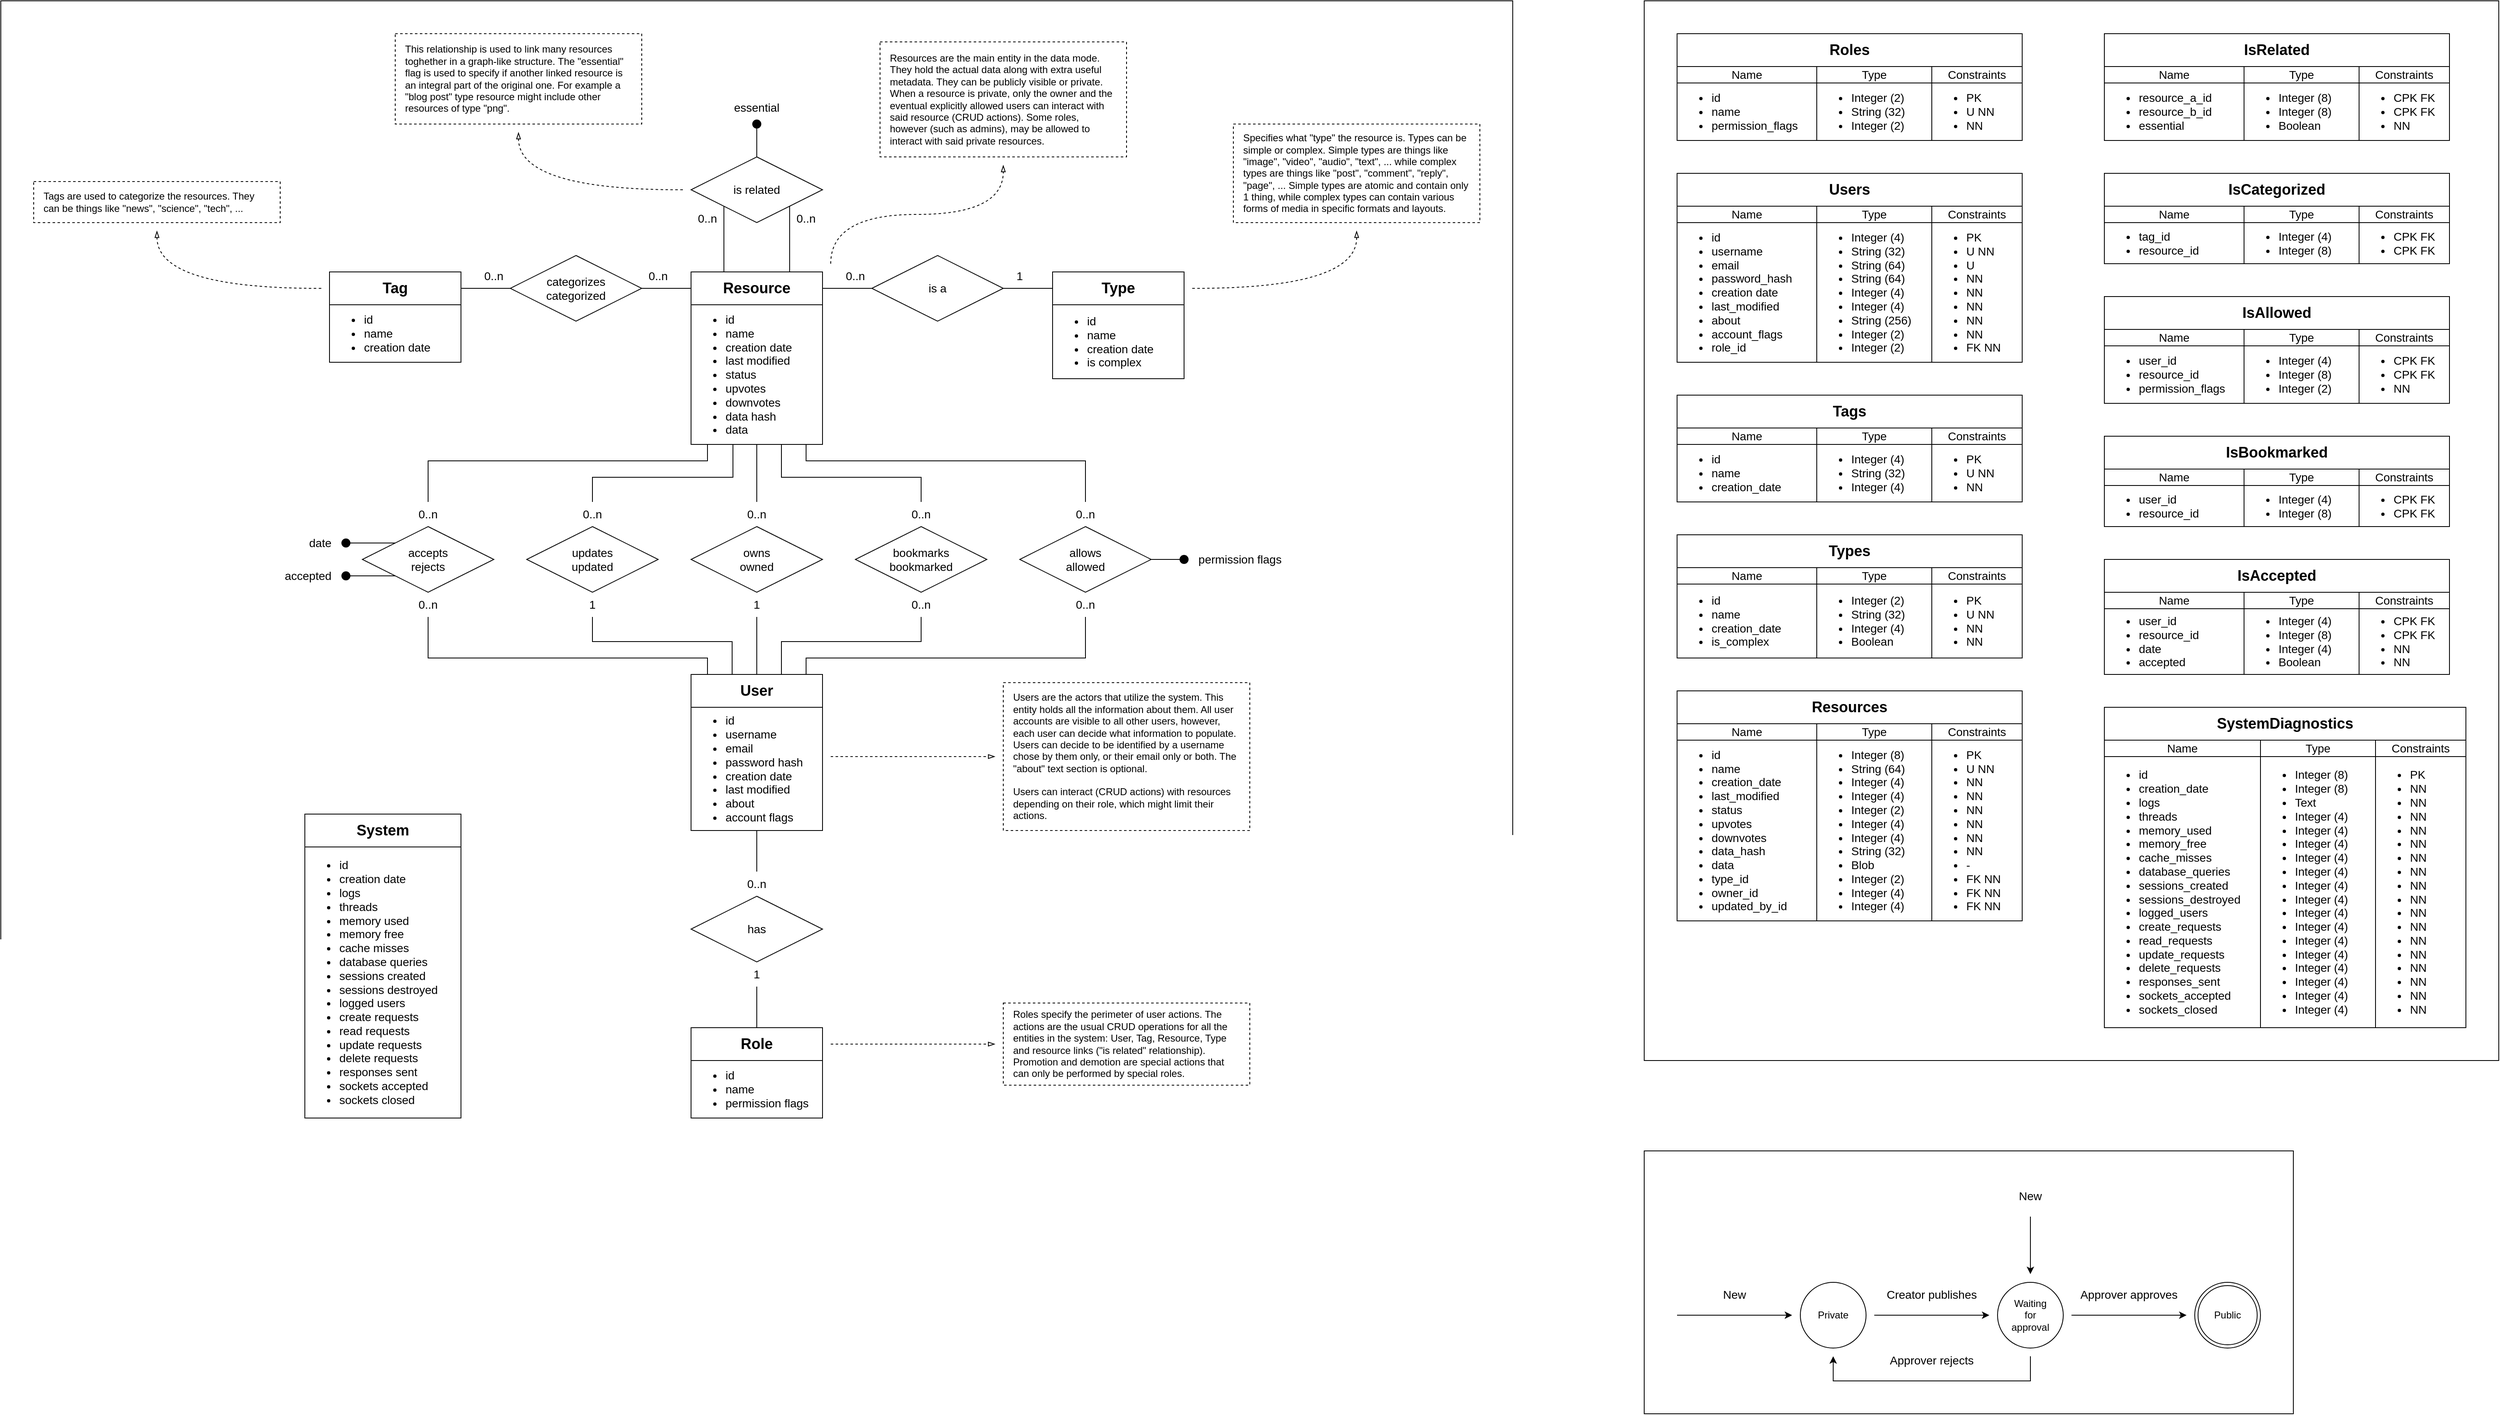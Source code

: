 <mxfile version="21.7.5" type="device" pages="2">
  <diagram name="Pagina-1" id="7mOzniVwdlXqiiTCB1uk">
    <mxGraphModel dx="2972" dy="1442" grid="1" gridSize="10" guides="0" tooltips="1" connect="1" arrows="1" fold="1" page="1" pageScale="1" pageWidth="4681" pageHeight="3300" math="0" shadow="0">
      <root>
        <mxCell id="0" />
        <mxCell id="1" parent="0" />
        <mxCell id="Ef34_ZLYGDtxTmiRJwYr-49" value="" style="rounded=0;whiteSpace=wrap;html=1;" vertex="1" parent="1">
          <mxGeometry x="2940" y="2650" width="790" height="320" as="geometry" />
        </mxCell>
        <mxCell id="Ef34_ZLYGDtxTmiRJwYr-48" value="" style="rounded=0;whiteSpace=wrap;html=1;" vertex="1" parent="1">
          <mxGeometry x="2940" y="1250" width="1040" height="1290" as="geometry" />
        </mxCell>
        <mxCell id="Ef34_ZLYGDtxTmiRJwYr-47" value="" style="rounded=0;whiteSpace=wrap;html=1;" vertex="1" parent="1">
          <mxGeometry x="940" y="1250" width="1840" height="1400" as="geometry" />
        </mxCell>
        <mxCell id="g6Tk7VlniR9BMAY1i_cX-23" style="edgeStyle=orthogonalEdgeStyle;rounded=0;orthogonalLoop=1;jettySize=auto;html=1;exitX=1;exitY=0.5;exitDx=0;exitDy=0;entryX=0;entryY=0.5;entryDx=0;entryDy=0;endArrow=none;endFill=0;fillColor=none;" parent="1" source="g6Tk7VlniR9BMAY1i_cX-1" target="g6Tk7VlniR9BMAY1i_cX-22" edge="1">
          <mxGeometry relative="1" as="geometry" />
        </mxCell>
        <mxCell id="g6Tk7VlniR9BMAY1i_cX-1" value="Resource" style="rounded=0;whiteSpace=wrap;html=1;fontSize=18;fontStyle=1;fillColor=none;" parent="1" vertex="1">
          <mxGeometry x="1780" y="1580" width="160" height="40" as="geometry" />
        </mxCell>
        <mxCell id="A_nRYwBq-ATRBSs7ujsJ-21" style="edgeStyle=orthogonalEdgeStyle;rounded=0;orthogonalLoop=1;jettySize=auto;html=1;curved=1;endArrow=blockThin;endFill=0;dashed=1;fillColor=none;" parent="1" edge="1">
          <mxGeometry relative="1" as="geometry">
            <mxPoint x="1950" y="1570" as="sourcePoint" />
            <mxPoint x="2160" y="1450" as="targetPoint" />
            <Array as="points">
              <mxPoint x="1950" y="1510" />
              <mxPoint x="2160" y="1510" />
            </Array>
          </mxGeometry>
        </mxCell>
        <mxCell id="g6Tk7VlniR9BMAY1i_cX-5" value="&lt;ul style=&quot;font-size: 14px;&quot;&gt;&lt;li style=&quot;font-size: 14px;&quot;&gt;id&lt;/li&gt;&lt;li style=&quot;font-size: 14px;&quot;&gt;name&lt;/li&gt;&lt;li style=&quot;font-size: 14px;&quot;&gt;creation date&lt;/li&gt;&lt;li style=&quot;font-size: 14px;&quot;&gt;last modified&lt;/li&gt;&lt;li style=&quot;font-size: 14px;&quot;&gt;status&lt;/li&gt;&lt;li style=&quot;font-size: 14px;&quot;&gt;upvotes&lt;/li&gt;&lt;li style=&quot;font-size: 14px;&quot;&gt;downvotes&lt;/li&gt;&lt;li style=&quot;font-size: 14px;&quot;&gt;data hash&lt;/li&gt;&lt;li style=&quot;font-size: 14px;&quot;&gt;data&lt;/li&gt;&lt;/ul&gt;" style="rounded=0;whiteSpace=wrap;html=1;align=left;fontSize=14;fillColor=none;" parent="1" vertex="1">
          <mxGeometry x="1780" y="1620" width="160" height="170" as="geometry" />
        </mxCell>
        <mxCell id="g6Tk7VlniR9BMAY1i_cX-18" style="edgeStyle=orthogonalEdgeStyle;rounded=0;orthogonalLoop=1;jettySize=auto;html=1;entryX=0;entryY=0.5;entryDx=0;entryDy=0;endArrow=none;endFill=0;fillColor=none;" parent="1" source="g6Tk7VlniR9BMAY1i_cX-6" target="g6Tk7VlniR9BMAY1i_cX-12" edge="1">
          <mxGeometry relative="1" as="geometry" />
        </mxCell>
        <mxCell id="A_nRYwBq-ATRBSs7ujsJ-10" style="edgeStyle=orthogonalEdgeStyle;rounded=0;orthogonalLoop=1;jettySize=auto;html=1;curved=1;endArrow=blockThin;endFill=0;dashed=1;fillColor=none;" parent="1" edge="1">
          <mxGeometry relative="1" as="geometry">
            <mxPoint x="1330" y="1600" as="sourcePoint" />
            <mxPoint x="1130" y="1530" as="targetPoint" />
          </mxGeometry>
        </mxCell>
        <mxCell id="g6Tk7VlniR9BMAY1i_cX-6" value="Tag" style="rounded=0;whiteSpace=wrap;html=1;fontSize=18;fontStyle=1;fillColor=none;" parent="1" vertex="1">
          <mxGeometry x="1340" y="1580" width="160" height="40" as="geometry" />
        </mxCell>
        <mxCell id="g6Tk7VlniR9BMAY1i_cX-7" value="&lt;ul style=&quot;font-size: 14px;&quot;&gt;&lt;li style=&quot;font-size: 14px;&quot;&gt;id&lt;/li&gt;&lt;li style=&quot;font-size: 14px;&quot;&gt;name&lt;/li&gt;&lt;li style=&quot;font-size: 14px;&quot;&gt;creation date&lt;/li&gt;&lt;/ul&gt;" style="rounded=0;whiteSpace=wrap;html=1;align=left;fontSize=14;fillColor=none;" parent="1" vertex="1">
          <mxGeometry x="1340" y="1620" width="160" height="70" as="geometry" />
        </mxCell>
        <mxCell id="A_nRYwBq-ATRBSs7ujsJ-5" style="edgeStyle=orthogonalEdgeStyle;rounded=0;orthogonalLoop=1;jettySize=auto;html=1;curved=1;dashed=1;endArrow=blockThin;endFill=0;fillColor=none;" parent="1" edge="1">
          <mxGeometry relative="1" as="geometry">
            <mxPoint x="2390" y="1600" as="sourcePoint" />
            <mxPoint x="2590" y="1530" as="targetPoint" />
          </mxGeometry>
        </mxCell>
        <mxCell id="g6Tk7VlniR9BMAY1i_cX-8" value="Type" style="rounded=0;whiteSpace=wrap;html=1;fontSize=18;fontStyle=1;fillColor=none;" parent="1" vertex="1">
          <mxGeometry x="2220" y="1580" width="160" height="40" as="geometry" />
        </mxCell>
        <mxCell id="g6Tk7VlniR9BMAY1i_cX-9" value="&lt;ul style=&quot;font-size: 14px;&quot;&gt;&lt;li style=&quot;font-size: 14px;&quot;&gt;id&lt;/li&gt;&lt;li style=&quot;font-size: 14px;&quot;&gt;name&lt;/li&gt;&lt;li style=&quot;font-size: 14px;&quot;&gt;creation date&lt;/li&gt;&lt;li style=&quot;font-size: 14px;&quot;&gt;is complex&lt;/li&gt;&lt;/ul&gt;" style="rounded=0;whiteSpace=wrap;html=1;align=left;fontSize=14;fillColor=none;" parent="1" vertex="1">
          <mxGeometry x="2220" y="1620" width="160" height="90" as="geometry" />
        </mxCell>
        <mxCell id="A_nRYwBq-ATRBSs7ujsJ-15" style="edgeStyle=orthogonalEdgeStyle;rounded=0;orthogonalLoop=1;jettySize=auto;html=1;curved=1;endArrow=blockThin;endFill=0;dashed=1;fillColor=none;" parent="1" edge="1">
          <mxGeometry relative="1" as="geometry">
            <mxPoint x="1950" y="2170" as="sourcePoint" />
            <mxPoint x="2150" y="2170" as="targetPoint" />
            <Array as="points">
              <mxPoint x="1960" y="2170" />
            </Array>
          </mxGeometry>
        </mxCell>
        <mxCell id="g6Tk7VlniR9BMAY1i_cX-10" value="User" style="rounded=0;whiteSpace=wrap;html=1;fontSize=18;fontStyle=1;fillColor=none;" parent="1" vertex="1">
          <mxGeometry x="1780" y="2070" width="160" height="40" as="geometry" />
        </mxCell>
        <mxCell id="g6Tk7VlniR9BMAY1i_cX-11" value="&lt;ul style=&quot;font-size: 14px;&quot;&gt;&lt;li style=&quot;font-size: 14px;&quot;&gt;id&lt;/li&gt;&lt;li style=&quot;font-size: 14px;&quot;&gt;username&lt;/li&gt;&lt;li style=&quot;font-size: 14px;&quot;&gt;email&lt;/li&gt;&lt;li style=&quot;font-size: 14px;&quot;&gt;password hash&lt;/li&gt;&lt;li style=&quot;font-size: 14px;&quot;&gt;creation date&lt;/li&gt;&lt;li style=&quot;font-size: 14px;&quot;&gt;last modified&lt;/li&gt;&lt;li style=&quot;font-size: 14px;&quot;&gt;about&lt;/li&gt;&lt;li style=&quot;font-size: 14px;&quot;&gt;account flags&lt;/li&gt;&lt;/ul&gt;" style="rounded=0;whiteSpace=wrap;html=1;align=left;fontSize=14;fillColor=none;" parent="1" vertex="1">
          <mxGeometry x="1780" y="2110" width="160" height="150" as="geometry" />
        </mxCell>
        <mxCell id="g6Tk7VlniR9BMAY1i_cX-19" style="edgeStyle=orthogonalEdgeStyle;rounded=0;orthogonalLoop=1;jettySize=auto;html=1;entryX=0;entryY=0.5;entryDx=0;entryDy=0;endArrow=none;endFill=0;fillColor=none;" parent="1" source="g6Tk7VlniR9BMAY1i_cX-12" target="g6Tk7VlniR9BMAY1i_cX-1" edge="1">
          <mxGeometry relative="1" as="geometry" />
        </mxCell>
        <mxCell id="g6Tk7VlniR9BMAY1i_cX-12" value="categorizes&lt;br&gt;categorized" style="rhombus;whiteSpace=wrap;html=1;fontSize=14;fillColor=none;" parent="1" vertex="1">
          <mxGeometry x="1560" y="1560" width="160" height="80" as="geometry" />
        </mxCell>
        <mxCell id="g6Tk7VlniR9BMAY1i_cX-20" style="edgeStyle=orthogonalEdgeStyle;rounded=0;orthogonalLoop=1;jettySize=auto;html=1;exitX=0;exitY=1;exitDx=0;exitDy=0;entryX=0.25;entryY=0;entryDx=0;entryDy=0;endArrow=none;endFill=0;fillColor=none;" parent="1" source="g6Tk7VlniR9BMAY1i_cX-13" target="g6Tk7VlniR9BMAY1i_cX-1" edge="1">
          <mxGeometry relative="1" as="geometry" />
        </mxCell>
        <mxCell id="g6Tk7VlniR9BMAY1i_cX-21" style="edgeStyle=orthogonalEdgeStyle;rounded=0;orthogonalLoop=1;jettySize=auto;html=1;exitX=1;exitY=1;exitDx=0;exitDy=0;entryX=0.75;entryY=0;entryDx=0;entryDy=0;endArrow=none;endFill=0;fillColor=none;" parent="1" source="g6Tk7VlniR9BMAY1i_cX-13" target="g6Tk7VlniR9BMAY1i_cX-1" edge="1">
          <mxGeometry relative="1" as="geometry" />
        </mxCell>
        <mxCell id="A_nRYwBq-ATRBSs7ujsJ-24" style="rounded=0;orthogonalLoop=1;jettySize=auto;html=1;dashed=1;endArrow=blockThin;endFill=0;edgeStyle=orthogonalEdgeStyle;curved=1;fillColor=none;" parent="1" edge="1">
          <mxGeometry relative="1" as="geometry">
            <mxPoint x="1770" y="1480" as="sourcePoint" />
            <mxPoint x="1570" y="1410" as="targetPoint" />
          </mxGeometry>
        </mxCell>
        <mxCell id="g6Tk7VlniR9BMAY1i_cX-13" value="is related" style="rhombus;whiteSpace=wrap;html=1;fontSize=14;fillColor=none;" parent="1" vertex="1">
          <mxGeometry x="1780" y="1440" width="160" height="80" as="geometry" />
        </mxCell>
        <mxCell id="g6Tk7VlniR9BMAY1i_cX-14" value="updates&lt;br&gt;updated" style="rhombus;whiteSpace=wrap;html=1;fontSize=14;fillColor=none;" parent="1" vertex="1">
          <mxGeometry x="1580" y="1890" width="160" height="80" as="geometry" />
        </mxCell>
        <mxCell id="g6Tk7VlniR9BMAY1i_cX-15" value="bookmarks&lt;br&gt;bookmarked" style="rhombus;whiteSpace=wrap;html=1;fontSize=14;fillColor=none;" parent="1" vertex="1">
          <mxGeometry x="1980" y="1890" width="160" height="80" as="geometry" />
        </mxCell>
        <mxCell id="g6Tk7VlniR9BMAY1i_cX-24" style="edgeStyle=orthogonalEdgeStyle;rounded=0;orthogonalLoop=1;jettySize=auto;html=1;exitX=1;exitY=0.5;exitDx=0;exitDy=0;entryX=0;entryY=0.5;entryDx=0;entryDy=0;endArrow=none;endFill=0;fillColor=none;" parent="1" source="g6Tk7VlniR9BMAY1i_cX-22" target="g6Tk7VlniR9BMAY1i_cX-8" edge="1">
          <mxGeometry relative="1" as="geometry" />
        </mxCell>
        <mxCell id="g6Tk7VlniR9BMAY1i_cX-22" value="is a" style="rhombus;whiteSpace=wrap;html=1;fontSize=14;fillColor=none;" parent="1" vertex="1">
          <mxGeometry x="2000" y="1560" width="160" height="80" as="geometry" />
        </mxCell>
        <mxCell id="g6Tk7VlniR9BMAY1i_cX-25" value="owns&lt;br&gt;owned" style="rhombus;whiteSpace=wrap;html=1;fontSize=14;fillColor=none;" parent="1" vertex="1">
          <mxGeometry x="1780" y="1890" width="160" height="80" as="geometry" />
        </mxCell>
        <mxCell id="g6Tk7VlniR9BMAY1i_cX-35" value="allows&lt;br&gt;allowed" style="rhombus;whiteSpace=wrap;html=1;fontSize=14;fillColor=none;" parent="1" vertex="1">
          <mxGeometry x="2180" y="1890" width="160" height="80" as="geometry" />
        </mxCell>
        <mxCell id="g6Tk7VlniR9BMAY1i_cX-40" style="rounded=0;orthogonalLoop=1;jettySize=auto;html=1;exitX=1;exitY=0.5;exitDx=0;exitDy=0;endArrow=oval;endFill=1;endSize=10;fillColor=none;entryX=0;entryY=0.5;entryDx=0;entryDy=0;" parent="1" source="g6Tk7VlniR9BMAY1i_cX-35" target="RPgYchO2Q3LAUN7gQaG5-25" edge="1">
          <mxGeometry relative="1" as="geometry">
            <mxPoint x="1550" y="1990" as="sourcePoint" />
            <mxPoint x="2380" y="1930" as="targetPoint" />
          </mxGeometry>
        </mxCell>
        <mxCell id="RPgYchO2Q3LAUN7gQaG5-1" value="0..n" style="text;html=1;strokeColor=none;fillColor=none;align=center;verticalAlign=middle;whiteSpace=wrap;rounded=0;fontSize=14;" parent="1" vertex="1">
          <mxGeometry x="1780" y="1500" width="40" height="30" as="geometry" />
        </mxCell>
        <mxCell id="RPgYchO2Q3LAUN7gQaG5-2" value="0..n" style="text;html=1;strokeColor=none;fillColor=none;align=center;verticalAlign=middle;whiteSpace=wrap;rounded=0;fontSize=14;" parent="1" vertex="1">
          <mxGeometry x="1900" y="1500" width="40" height="30" as="geometry" />
        </mxCell>
        <mxCell id="RPgYchO2Q3LAUN7gQaG5-3" value="0..n" style="text;html=1;strokeColor=none;fillColor=none;align=center;verticalAlign=middle;whiteSpace=wrap;rounded=0;fontSize=14;" parent="1" vertex="1">
          <mxGeometry x="1720" y="1570" width="40" height="30" as="geometry" />
        </mxCell>
        <mxCell id="RPgYchO2Q3LAUN7gQaG5-4" value="0..n" style="text;html=1;strokeColor=none;fillColor=none;align=center;verticalAlign=middle;whiteSpace=wrap;rounded=0;fontSize=14;" parent="1" vertex="1">
          <mxGeometry x="1520" y="1570" width="40" height="30" as="geometry" />
        </mxCell>
        <mxCell id="RPgYchO2Q3LAUN7gQaG5-5" value="0..n" style="text;html=1;strokeColor=none;fillColor=none;align=center;verticalAlign=middle;whiteSpace=wrap;rounded=0;fontSize=14;" parent="1" vertex="1">
          <mxGeometry x="1960" y="1570" width="40" height="30" as="geometry" />
        </mxCell>
        <mxCell id="RPgYchO2Q3LAUN7gQaG5-6" value="1" style="text;html=1;strokeColor=none;fillColor=none;align=center;verticalAlign=middle;whiteSpace=wrap;rounded=0;fontSize=14;" parent="1" vertex="1">
          <mxGeometry x="2160" y="1570" width="40" height="30" as="geometry" />
        </mxCell>
        <mxCell id="Ef34_ZLYGDtxTmiRJwYr-27" style="edgeStyle=orthogonalEdgeStyle;rounded=0;orthogonalLoop=1;jettySize=auto;html=1;exitX=0.5;exitY=0;exitDx=0;exitDy=0;endArrow=none;endFill=0;" edge="1" parent="1" source="RPgYchO2Q3LAUN7gQaG5-7">
          <mxGeometry relative="1" as="geometry">
            <mxPoint x="1830" y="1790" as="targetPoint" />
            <Array as="points">
              <mxPoint x="1660" y="1830" />
              <mxPoint x="1831" y="1830" />
              <mxPoint x="1831" y="1790" />
            </Array>
          </mxGeometry>
        </mxCell>
        <mxCell id="RPgYchO2Q3LAUN7gQaG5-7" value="0..n" style="text;html=1;strokeColor=none;fillColor=none;align=center;verticalAlign=middle;whiteSpace=wrap;rounded=0;fontSize=14;" parent="1" vertex="1">
          <mxGeometry x="1640" y="1860" width="40" height="30" as="geometry" />
        </mxCell>
        <mxCell id="Ef34_ZLYGDtxTmiRJwYr-36" style="edgeStyle=orthogonalEdgeStyle;rounded=0;orthogonalLoop=1;jettySize=auto;html=1;exitX=0.5;exitY=1;exitDx=0;exitDy=0;endArrow=none;endFill=0;" edge="1" parent="1" source="RPgYchO2Q3LAUN7gQaG5-8">
          <mxGeometry relative="1" as="geometry">
            <mxPoint x="1920" y="2070" as="targetPoint" />
            <Array as="points">
              <mxPoint x="2260" y="2050" />
              <mxPoint x="1920" y="2050" />
            </Array>
          </mxGeometry>
        </mxCell>
        <mxCell id="RPgYchO2Q3LAUN7gQaG5-8" value="0..n" style="text;html=1;strokeColor=none;fillColor=none;align=center;verticalAlign=middle;whiteSpace=wrap;rounded=0;fontSize=14;" parent="1" vertex="1">
          <mxGeometry x="2240" y="1970" width="40" height="30" as="geometry" />
        </mxCell>
        <mxCell id="RPgYchO2Q3LAUN7gQaG5-9" value="0..n" style="text;html=1;strokeColor=none;fillColor=none;align=center;verticalAlign=middle;whiteSpace=wrap;rounded=0;fontSize=14;" parent="1" vertex="1">
          <mxGeometry x="1840" y="1860" width="40" height="30" as="geometry" />
        </mxCell>
        <mxCell id="Ef34_ZLYGDtxTmiRJwYr-32" style="edgeStyle=orthogonalEdgeStyle;rounded=0;orthogonalLoop=1;jettySize=auto;html=1;exitX=0.5;exitY=1;exitDx=0;exitDy=0;entryX=0.5;entryY=0;entryDx=0;entryDy=0;endArrow=none;endFill=0;" edge="1" parent="1" source="RPgYchO2Q3LAUN7gQaG5-10" target="g6Tk7VlniR9BMAY1i_cX-10">
          <mxGeometry relative="1" as="geometry" />
        </mxCell>
        <mxCell id="RPgYchO2Q3LAUN7gQaG5-10" value="1" style="text;html=1;strokeColor=none;fillColor=none;align=center;verticalAlign=middle;whiteSpace=wrap;rounded=0;fontSize=14;" parent="1" vertex="1">
          <mxGeometry x="1840" y="1970" width="40" height="30" as="geometry" />
        </mxCell>
        <mxCell id="Ef34_ZLYGDtxTmiRJwYr-29" style="edgeStyle=orthogonalEdgeStyle;rounded=0;orthogonalLoop=1;jettySize=auto;html=1;exitX=0.5;exitY=0;exitDx=0;exitDy=0;endArrow=none;endFill=0;" edge="1" parent="1" source="RPgYchO2Q3LAUN7gQaG5-11">
          <mxGeometry relative="1" as="geometry">
            <mxPoint x="1890" y="1790" as="targetPoint" />
            <Array as="points">
              <mxPoint x="2060" y="1830" />
              <mxPoint x="1890" y="1830" />
            </Array>
          </mxGeometry>
        </mxCell>
        <mxCell id="RPgYchO2Q3LAUN7gQaG5-11" value="0..n" style="text;html=1;strokeColor=none;fillColor=none;align=center;verticalAlign=middle;whiteSpace=wrap;rounded=0;fontSize=14;" parent="1" vertex="1">
          <mxGeometry x="2040" y="1860" width="40" height="30" as="geometry" />
        </mxCell>
        <mxCell id="Ef34_ZLYGDtxTmiRJwYr-30" style="edgeStyle=orthogonalEdgeStyle;rounded=0;orthogonalLoop=1;jettySize=auto;html=1;exitX=0.5;exitY=0;exitDx=0;exitDy=0;endArrow=none;endFill=0;" edge="1" parent="1" source="RPgYchO2Q3LAUN7gQaG5-13">
          <mxGeometry relative="1" as="geometry">
            <mxPoint x="1920" y="1790" as="targetPoint" />
            <Array as="points">
              <mxPoint x="2260" y="1810" />
              <mxPoint x="1920" y="1810" />
            </Array>
          </mxGeometry>
        </mxCell>
        <mxCell id="RPgYchO2Q3LAUN7gQaG5-13" value="0..n" style="text;html=1;strokeColor=none;fillColor=none;align=center;verticalAlign=middle;whiteSpace=wrap;rounded=0;fontSize=14;" parent="1" vertex="1">
          <mxGeometry x="2240" y="1860" width="40" height="30" as="geometry" />
        </mxCell>
        <mxCell id="Ef34_ZLYGDtxTmiRJwYr-33" style="edgeStyle=orthogonalEdgeStyle;rounded=0;orthogonalLoop=1;jettySize=auto;html=1;exitX=0.5;exitY=1;exitDx=0;exitDy=0;endArrow=none;endFill=0;" edge="1" parent="1" source="RPgYchO2Q3LAUN7gQaG5-14">
          <mxGeometry relative="1" as="geometry">
            <mxPoint x="1830" y="2070" as="targetPoint" />
            <Array as="points">
              <mxPoint x="1660" y="2030" />
              <mxPoint x="1830" y="2030" />
            </Array>
          </mxGeometry>
        </mxCell>
        <mxCell id="RPgYchO2Q3LAUN7gQaG5-14" value="1" style="text;html=1;strokeColor=none;fillColor=none;align=center;verticalAlign=middle;whiteSpace=wrap;rounded=0;fontSize=14;" parent="1" vertex="1">
          <mxGeometry x="1640" y="1970" width="40" height="30" as="geometry" />
        </mxCell>
        <mxCell id="RPgYchO2Q3LAUN7gQaG5-21" style="edgeStyle=orthogonalEdgeStyle;rounded=0;orthogonalLoop=1;jettySize=auto;html=1;exitX=0.5;exitY=0;exitDx=0;exitDy=0;endArrow=none;endFill=0;fillColor=none;entryX=0.5;entryY=1;entryDx=0;entryDy=0;" parent="1" source="RPgYchO2Q3LAUN7gQaG5-17" target="RPgYchO2Q3LAUN7gQaG5-23" edge="1">
          <mxGeometry relative="1" as="geometry">
            <mxPoint x="1860" y="2470" as="targetPoint" />
          </mxGeometry>
        </mxCell>
        <mxCell id="A_nRYwBq-ATRBSs7ujsJ-20" style="rounded=0;orthogonalLoop=1;jettySize=auto;html=1;endArrow=blockThin;endFill=0;dashed=1;fillColor=none;" parent="1" edge="1">
          <mxGeometry relative="1" as="geometry">
            <mxPoint x="1950" y="2520" as="sourcePoint" />
            <mxPoint x="2150" y="2520" as="targetPoint" />
          </mxGeometry>
        </mxCell>
        <mxCell id="RPgYchO2Q3LAUN7gQaG5-17" value="Role" style="rounded=0;whiteSpace=wrap;html=1;fontSize=18;fontStyle=1;fillColor=none;" parent="1" vertex="1">
          <mxGeometry x="1780" y="2500" width="160" height="40" as="geometry" />
        </mxCell>
        <mxCell id="RPgYchO2Q3LAUN7gQaG5-18" value="&lt;ul style=&quot;font-size: 14px;&quot;&gt;&lt;li style=&quot;font-size: 14px;&quot;&gt;id&lt;/li&gt;&lt;li style=&quot;font-size: 14px;&quot;&gt;name&lt;/li&gt;&lt;li style=&quot;font-size: 14px;&quot;&gt;permission flags&lt;/li&gt;&lt;/ul&gt;" style="rounded=0;whiteSpace=wrap;html=1;align=left;fontSize=14;fillColor=none;" parent="1" vertex="1">
          <mxGeometry x="1780" y="2540" width="160" height="70" as="geometry" />
        </mxCell>
        <mxCell id="RPgYchO2Q3LAUN7gQaG5-20" style="edgeStyle=orthogonalEdgeStyle;rounded=0;orthogonalLoop=1;jettySize=auto;html=1;entryX=0.5;entryY=1;entryDx=0;entryDy=0;endArrow=none;endFill=0;fillColor=none;exitX=0.5;exitY=0;exitDx=0;exitDy=0;" parent="1" source="RPgYchO2Q3LAUN7gQaG5-22" target="g6Tk7VlniR9BMAY1i_cX-11" edge="1">
          <mxGeometry relative="1" as="geometry">
            <mxPoint x="1860" y="2300" as="sourcePoint" />
          </mxGeometry>
        </mxCell>
        <mxCell id="RPgYchO2Q3LAUN7gQaG5-19" value="has" style="rhombus;whiteSpace=wrap;html=1;fontSize=14;fillColor=none;" parent="1" vertex="1">
          <mxGeometry x="1780" y="2340" width="160" height="80" as="geometry" />
        </mxCell>
        <mxCell id="RPgYchO2Q3LAUN7gQaG5-22" value="0..n" style="text;html=1;strokeColor=none;fillColor=none;align=center;verticalAlign=middle;whiteSpace=wrap;rounded=0;fontSize=14;" parent="1" vertex="1">
          <mxGeometry x="1840" y="2310" width="40" height="30" as="geometry" />
        </mxCell>
        <mxCell id="RPgYchO2Q3LAUN7gQaG5-23" value="1" style="text;html=1;strokeColor=none;fillColor=none;align=center;verticalAlign=middle;whiteSpace=wrap;rounded=0;fontSize=14;" parent="1" vertex="1">
          <mxGeometry x="1840" y="2420" width="40" height="30" as="geometry" />
        </mxCell>
        <mxCell id="RPgYchO2Q3LAUN7gQaG5-25" value="&amp;nbsp; &amp;nbsp; permission flags" style="text;html=1;strokeColor=none;fillColor=none;align=left;verticalAlign=middle;whiteSpace=wrap;rounded=0;fontSize=14;" parent="1" vertex="1">
          <mxGeometry x="2380" y="1920" width="120" height="20" as="geometry" />
        </mxCell>
        <mxCell id="A_nRYwBq-ATRBSs7ujsJ-6" value="" style="rounded=0;whiteSpace=wrap;html=1;align=left;fontSize=12;dashed=1;fillColor=none;" parent="1" vertex="1">
          <mxGeometry x="2440" y="1400" width="300" height="120" as="geometry" />
        </mxCell>
        <mxCell id="A_nRYwBq-ATRBSs7ujsJ-7" value="Specifies what &quot;type&quot; the resource&amp;nbsp;&lt;span style=&quot;border-color: var(--border-color); background-color: initial; text-align: center;&quot;&gt;is. Types can be simple&amp;nbsp;&lt;/span&gt;&lt;span style=&quot;border-color: var(--border-color); background-color: initial; text-align: center;&quot;&gt;or complex. Simple types are&amp;nbsp;&lt;/span&gt;&lt;span style=&quot;border-color: var(--border-color); background-color: initial; text-align: center;&quot;&gt;things like &quot;image&quot;, &quot;video&quot;,&amp;nbsp;&lt;span style=&quot;background-color: initial;&quot;&gt;&quot;audio&quot;, &quot;text&quot;, ... while complex types are things like &quot;post&quot;, &quot;comment&quot;, &quot;reply&quot;, &quot;page&quot;, ... Simple types are atomic and contain only 1 thing, while complex types can contain various forms of media in specific formats and layouts.&lt;/span&gt;&lt;br&gt;&lt;/span&gt;" style="rounded=0;whiteSpace=wrap;html=1;align=left;fontSize=12;dashed=1;fillColor=none;strokeColor=none;" parent="1" vertex="1">
          <mxGeometry x="2450" y="1410" width="280" height="100" as="geometry" />
        </mxCell>
        <mxCell id="A_nRYwBq-ATRBSs7ujsJ-8" value="" style="rounded=0;whiteSpace=wrap;html=1;align=left;fontSize=12;dashed=1;fillColor=none;" parent="1" vertex="1">
          <mxGeometry x="980" y="1470" width="300" height="50" as="geometry" />
        </mxCell>
        <mxCell id="A_nRYwBq-ATRBSs7ujsJ-9" value="&lt;span style=&quot;border-color: var(--border-color); background-color: initial; text-align: center;&quot;&gt;Tags are used to categorize the resources. They can be things like &quot;news&quot;, &quot;science&quot;, &quot;tech&quot;, ...&lt;br&gt;&lt;/span&gt;" style="rounded=0;whiteSpace=wrap;html=1;align=left;fontSize=12;dashed=1;fillColor=none;strokeColor=none;" parent="1" vertex="1">
          <mxGeometry x="990" y="1480" width="280" height="30" as="geometry" />
        </mxCell>
        <mxCell id="A_nRYwBq-ATRBSs7ujsJ-11" value="" style="rounded=0;whiteSpace=wrap;html=1;align=left;fontSize=12;dashed=1;fillColor=none;" parent="1" vertex="1">
          <mxGeometry x="2010" y="1300" width="300" height="140" as="geometry" />
        </mxCell>
        <mxCell id="A_nRYwBq-ATRBSs7ujsJ-12" value="&lt;span style=&quot;border-color: var(--border-color); background-color: initial; text-align: center;&quot;&gt;Resources are the main entity in the data mode. They hold the actual data along with extra useful metadata. They can be publicly visible or private. When a resource is private, only the owner and the eventual explicitly allowed users can interact with said resource (CRUD actions). Some roles, however (such as admins), may be allowed to interact with said private resources.&lt;br&gt;&lt;/span&gt;" style="rounded=0;whiteSpace=wrap;html=1;align=left;fontSize=12;dashed=1;fillColor=none;strokeColor=none;" parent="1" vertex="1">
          <mxGeometry x="2020" y="1310" width="280" height="120" as="geometry" />
        </mxCell>
        <mxCell id="A_nRYwBq-ATRBSs7ujsJ-13" value="" style="rounded=0;whiteSpace=wrap;html=1;align=left;fontSize=12;dashed=1;fillColor=none;" parent="1" vertex="1">
          <mxGeometry x="2160" y="2080" width="300" height="180" as="geometry" />
        </mxCell>
        <mxCell id="A_nRYwBq-ATRBSs7ujsJ-14" value="&lt;span style=&quot;border-color: var(--border-color); background-color: initial; text-align: center;&quot;&gt;Users are the actors that utilize the system. This entity holds all the information about them. All user accounts are visible to all other users, however, each user can decide what information to populate. Users can decide to be identified by a username chose by them only, or their email only or both. The &quot;about&quot; text section is optional.&lt;br&gt;&lt;br&gt;Users can interact (CRUD actions) with resources depending on their role, which might limit their actions.&lt;br&gt;&lt;/span&gt;" style="rounded=0;whiteSpace=wrap;html=1;align=left;fontSize=12;dashed=1;fillColor=none;strokeColor=none;" parent="1" vertex="1">
          <mxGeometry x="2170" y="2090" width="280" height="160" as="geometry" />
        </mxCell>
        <mxCell id="A_nRYwBq-ATRBSs7ujsJ-17" value="" style="rounded=0;whiteSpace=wrap;html=1;align=left;fontSize=12;dashed=1;fillColor=none;" parent="1" vertex="1">
          <mxGeometry x="2160" y="2470" width="300" height="100" as="geometry" />
        </mxCell>
        <mxCell id="A_nRYwBq-ATRBSs7ujsJ-18" value="&lt;span style=&quot;border-color: var(--border-color); background-color: initial; text-align: center;&quot;&gt;Roles specify the perimeter of user actions. The actions are the usual CRUD operations for all the entities in the system: User, Tag, Resource, Type and resource links (&quot;is related&quot; relationship). Promotion and demotion are special actions that can only be performed by special roles.&lt;br&gt;&lt;/span&gt;" style="rounded=0;whiteSpace=wrap;html=1;align=left;fontSize=12;dashed=1;fillColor=none;strokeColor=none;" parent="1" vertex="1">
          <mxGeometry x="2170" y="2480" width="280" height="80" as="geometry" />
        </mxCell>
        <mxCell id="A_nRYwBq-ATRBSs7ujsJ-22" value="" style="rounded=0;whiteSpace=wrap;html=1;align=left;fontSize=12;dashed=1;fillColor=none;" parent="1" vertex="1">
          <mxGeometry x="1420" y="1290" width="300" height="110" as="geometry" />
        </mxCell>
        <mxCell id="A_nRYwBq-ATRBSs7ujsJ-23" value="&lt;span style=&quot;border-color: var(--border-color); background-color: initial; text-align: center;&quot;&gt;This relationship is used to link many resources toghether in a graph-like structure. The &quot;essential&quot; flag is used to specify if another linked resource is an integral part of the original one. For example a &quot;blog post&quot; type resource might include other resources of type &quot;png&quot;.&lt;br&gt;&lt;/span&gt;" style="rounded=0;whiteSpace=wrap;html=1;align=left;fontSize=12;dashed=1;fillColor=none;strokeColor=none;" parent="1" vertex="1">
          <mxGeometry x="1430" y="1300" width="280" height="90" as="geometry" />
        </mxCell>
        <mxCell id="A_nRYwBq-ATRBSs7ujsJ-25" style="rounded=0;orthogonalLoop=1;jettySize=auto;html=1;exitX=0.5;exitY=0;exitDx=0;exitDy=0;endArrow=oval;endFill=1;endSize=10;fillColor=none;" parent="1" source="g6Tk7VlniR9BMAY1i_cX-13" edge="1">
          <mxGeometry relative="1" as="geometry">
            <mxPoint x="1830" y="1390" as="sourcePoint" />
            <mxPoint x="1860" y="1400" as="targetPoint" />
          </mxGeometry>
        </mxCell>
        <mxCell id="A_nRYwBq-ATRBSs7ujsJ-26" value="essential" style="text;html=1;strokeColor=none;fillColor=none;align=center;verticalAlign=middle;whiteSpace=wrap;rounded=0;fontSize=14;" parent="1" vertex="1">
          <mxGeometry x="1820" y="1360" width="80" height="40" as="geometry" />
        </mxCell>
        <mxCell id="FXoySsQsbLpmjzMjUs2S-3" value="&lt;ul style=&quot;font-size: 14px;&quot;&gt;&lt;li style=&quot;font-size: 14px;&quot;&gt;id&lt;/li&gt;&lt;li style=&quot;font-size: 14px;&quot;&gt;name&lt;/li&gt;&lt;li style=&quot;font-size: 14px;&quot;&gt;permission_flags&lt;/li&gt;&lt;/ul&gt;" style="rounded=0;whiteSpace=wrap;html=1;align=left;fontSize=14;fillColor=none;" parent="1" vertex="1">
          <mxGeometry x="2980" y="1350" width="170" height="70" as="geometry" />
        </mxCell>
        <mxCell id="FXoySsQsbLpmjzMjUs2S-4" value="&lt;ul style=&quot;font-size: 14px;&quot;&gt;&lt;li style=&quot;font-size: 14px;&quot;&gt;Integer (2)&lt;/li&gt;&lt;li style=&quot;font-size: 14px;&quot;&gt;String (32)&lt;/li&gt;&lt;li style=&quot;font-size: 14px;&quot;&gt;Integer (2)&lt;/li&gt;&lt;/ul&gt;" style="rounded=0;whiteSpace=wrap;html=1;align=left;fontSize=14;fillColor=none;" parent="1" vertex="1">
          <mxGeometry x="3150" y="1350" width="140" height="70" as="geometry" />
        </mxCell>
        <mxCell id="FXoySsQsbLpmjzMjUs2S-5" value="&lt;div&gt;Name&lt;/div&gt;" style="rounded=0;whiteSpace=wrap;html=1;align=center;fontSize=14;fillColor=none;" parent="1" vertex="1">
          <mxGeometry x="2980" y="1330" width="170" height="20" as="geometry" />
        </mxCell>
        <mxCell id="FXoySsQsbLpmjzMjUs2S-6" value="&lt;div&gt;Type&lt;/div&gt;" style="rounded=0;whiteSpace=wrap;html=1;align=center;fontSize=14;fillColor=none;" parent="1" vertex="1">
          <mxGeometry x="3150" y="1330" width="140" height="20" as="geometry" />
        </mxCell>
        <mxCell id="FXoySsQsbLpmjzMjUs2S-9" value="&lt;div&gt;Constraints&lt;/div&gt;" style="rounded=0;whiteSpace=wrap;html=1;align=center;fontSize=14;fillColor=none;" parent="1" vertex="1">
          <mxGeometry x="3290" y="1330" width="110" height="20" as="geometry" />
        </mxCell>
        <mxCell id="FXoySsQsbLpmjzMjUs2S-10" value="&lt;ul style=&quot;font-size: 14px;&quot;&gt;&lt;li style=&quot;font-size: 14px;&quot;&gt;PK&lt;/li&gt;&lt;li style=&quot;font-size: 14px;&quot;&gt;U NN&lt;/li&gt;&lt;li style=&quot;font-size: 14px;&quot;&gt;NN&lt;/li&gt;&lt;/ul&gt;" style="rounded=0;whiteSpace=wrap;html=1;align=left;fontSize=14;fillColor=none;" parent="1" vertex="1">
          <mxGeometry x="3290" y="1350" width="110" height="70" as="geometry" />
        </mxCell>
        <mxCell id="FXoySsQsbLpmjzMjUs2S-12" value="Roles" style="rounded=0;whiteSpace=wrap;html=1;fontSize=18;fontStyle=1;fillColor=none;" parent="1" vertex="1">
          <mxGeometry x="2980" y="1290" width="420" height="40" as="geometry" />
        </mxCell>
        <mxCell id="FXoySsQsbLpmjzMjUs2S-13" value="&lt;ul style=&quot;font-size: 14px;&quot;&gt;&lt;li style=&quot;font-size: 14px;&quot;&gt;id&lt;/li&gt;&lt;li style=&quot;font-size: 14px;&quot;&gt;username&lt;/li&gt;&lt;li style=&quot;font-size: 14px;&quot;&gt;email&lt;/li&gt;&lt;li style=&quot;font-size: 14px;&quot;&gt;password_hash&lt;/li&gt;&lt;li style=&quot;font-size: 14px;&quot;&gt;creation date&lt;/li&gt;&lt;li style=&quot;font-size: 14px;&quot;&gt;last_modified&lt;/li&gt;&lt;li style=&quot;font-size: 14px;&quot;&gt;about&lt;/li&gt;&lt;li&gt;account_flags&lt;/li&gt;&lt;li style=&quot;font-size: 14px;&quot;&gt;role_id&lt;/li&gt;&lt;/ul&gt;" style="rounded=0;whiteSpace=wrap;html=1;align=left;fontSize=14;fillColor=none;" parent="1" vertex="1">
          <mxGeometry x="2980" y="1520" width="170" height="170" as="geometry" />
        </mxCell>
        <mxCell id="FXoySsQsbLpmjzMjUs2S-14" value="&lt;div&gt;Name&lt;/div&gt;" style="rounded=0;whiteSpace=wrap;html=1;align=center;fontSize=14;fillColor=none;" parent="1" vertex="1">
          <mxGeometry x="2980" y="1500" width="170" height="20" as="geometry" />
        </mxCell>
        <mxCell id="FXoySsQsbLpmjzMjUs2S-15" value="&lt;ul style=&quot;font-size: 14px;&quot;&gt;&lt;li style=&quot;font-size: 14px;&quot;&gt;Integer (4)&lt;/li&gt;&lt;li style=&quot;font-size: 14px;&quot;&gt;String (32)&lt;/li&gt;&lt;li style=&quot;font-size: 14px;&quot;&gt;String (64)&lt;/li&gt;&lt;li style=&quot;font-size: 14px;&quot;&gt;String (64)&lt;/li&gt;&lt;li style=&quot;font-size: 14px;&quot;&gt;Integer (4)&lt;/li&gt;&lt;li style=&quot;font-size: 14px;&quot;&gt;Integer (4)&lt;/li&gt;&lt;li style=&quot;font-size: 14px;&quot;&gt;String (256)&lt;/li&gt;&lt;li style=&quot;font-size: 14px;&quot;&gt;Integer (2)&lt;/li&gt;&lt;li style=&quot;font-size: 14px;&quot;&gt;Integer (2)&lt;/li&gt;&lt;/ul&gt;" style="rounded=0;whiteSpace=wrap;html=1;align=left;fontSize=14;fillColor=none;" parent="1" vertex="1">
          <mxGeometry x="3150" y="1520" width="140" height="170" as="geometry" />
        </mxCell>
        <mxCell id="FXoySsQsbLpmjzMjUs2S-16" value="&lt;div&gt;Type&lt;/div&gt;" style="rounded=0;whiteSpace=wrap;html=1;align=center;fontSize=14;fillColor=none;" parent="1" vertex="1">
          <mxGeometry x="3150" y="1500" width="140" height="20" as="geometry" />
        </mxCell>
        <mxCell id="FXoySsQsbLpmjzMjUs2S-17" value="&lt;div&gt;Constraints&lt;/div&gt;" style="rounded=0;whiteSpace=wrap;html=1;align=center;fontSize=14;fillColor=none;" parent="1" vertex="1">
          <mxGeometry x="3290" y="1500" width="110" height="20" as="geometry" />
        </mxCell>
        <mxCell id="FXoySsQsbLpmjzMjUs2S-18" value="&lt;ul style=&quot;font-size: 14px;&quot;&gt;&lt;li style=&quot;font-size: 14px;&quot;&gt;PK&lt;/li&gt;&lt;li style=&quot;font-size: 14px;&quot;&gt;U NN&lt;/li&gt;&lt;li style=&quot;font-size: 14px;&quot;&gt;U&lt;/li&gt;&lt;li style=&quot;font-size: 14px;&quot;&gt;NN&lt;/li&gt;&lt;li style=&quot;font-size: 14px;&quot;&gt;NN&lt;/li&gt;&lt;li style=&quot;font-size: 14px;&quot;&gt;NN&lt;/li&gt;&lt;li style=&quot;font-size: 14px;&quot;&gt;NN&lt;/li&gt;&lt;li style=&quot;font-size: 14px;&quot;&gt;NN&lt;/li&gt;&lt;li style=&quot;font-size: 14px;&quot;&gt;FK NN&lt;/li&gt;&lt;/ul&gt;" style="rounded=0;whiteSpace=wrap;html=1;align=left;fontSize=14;fillColor=none;" parent="1" vertex="1">
          <mxGeometry x="3290" y="1520" width="110" height="170" as="geometry" />
        </mxCell>
        <mxCell id="FXoySsQsbLpmjzMjUs2S-19" value="Users" style="rounded=0;whiteSpace=wrap;html=1;fontSize=18;fontStyle=1;fillColor=none;" parent="1" vertex="1">
          <mxGeometry x="2980" y="1460" width="420" height="40" as="geometry" />
        </mxCell>
        <mxCell id="FXoySsQsbLpmjzMjUs2S-20" value="&lt;ul style=&quot;font-size: 14px;&quot;&gt;&lt;li style=&quot;font-size: 14px;&quot;&gt;id&lt;/li&gt;&lt;li style=&quot;font-size: 14px;&quot;&gt;name&lt;/li&gt;&lt;li style=&quot;font-size: 14px;&quot;&gt;creation_date&lt;/li&gt;&lt;/ul&gt;" style="rounded=0;whiteSpace=wrap;html=1;align=left;fontSize=14;fillColor=none;" parent="1" vertex="1">
          <mxGeometry x="2980" y="1790" width="170" height="70" as="geometry" />
        </mxCell>
        <mxCell id="FXoySsQsbLpmjzMjUs2S-21" value="&lt;div&gt;Name&lt;/div&gt;" style="rounded=0;whiteSpace=wrap;html=1;align=center;fontSize=14;fillColor=none;" parent="1" vertex="1">
          <mxGeometry x="2980" y="1770" width="170" height="20" as="geometry" />
        </mxCell>
        <mxCell id="FXoySsQsbLpmjzMjUs2S-22" value="&lt;div&gt;Type&lt;/div&gt;" style="rounded=0;whiteSpace=wrap;html=1;align=center;fontSize=14;fillColor=none;" parent="1" vertex="1">
          <mxGeometry x="3150" y="1770" width="140" height="20" as="geometry" />
        </mxCell>
        <mxCell id="FXoySsQsbLpmjzMjUs2S-23" value="&lt;div&gt;Constraints&lt;/div&gt;" style="rounded=0;whiteSpace=wrap;html=1;align=center;fontSize=14;fillColor=none;" parent="1" vertex="1">
          <mxGeometry x="3290" y="1770" width="110" height="20" as="geometry" />
        </mxCell>
        <mxCell id="FXoySsQsbLpmjzMjUs2S-24" value="Tags" style="rounded=0;whiteSpace=wrap;html=1;fontSize=18;fontStyle=1;fillColor=none;" parent="1" vertex="1">
          <mxGeometry x="2980" y="1730" width="420" height="40" as="geometry" />
        </mxCell>
        <mxCell id="FXoySsQsbLpmjzMjUs2S-25" value="&lt;ul style=&quot;font-size: 14px;&quot;&gt;&lt;li style=&quot;font-size: 14px;&quot;&gt;Integer (4)&lt;/li&gt;&lt;li style=&quot;font-size: 14px;&quot;&gt;String (32)&lt;/li&gt;&lt;li style=&quot;font-size: 14px;&quot;&gt;Integer (4)&lt;/li&gt;&lt;/ul&gt;" style="rounded=0;whiteSpace=wrap;html=1;align=left;fontSize=14;fillColor=none;" parent="1" vertex="1">
          <mxGeometry x="3150" y="1790" width="140" height="70" as="geometry" />
        </mxCell>
        <mxCell id="FXoySsQsbLpmjzMjUs2S-26" value="&lt;ul style=&quot;font-size: 14px;&quot;&gt;&lt;li style=&quot;font-size: 14px;&quot;&gt;PK&lt;/li&gt;&lt;li style=&quot;font-size: 14px;&quot;&gt;U NN&lt;/li&gt;&lt;li style=&quot;font-size: 14px;&quot;&gt;NN&lt;/li&gt;&lt;/ul&gt;" style="rounded=0;whiteSpace=wrap;html=1;align=left;fontSize=14;fillColor=none;" parent="1" vertex="1">
          <mxGeometry x="3290" y="1790" width="110" height="70" as="geometry" />
        </mxCell>
        <mxCell id="FXoySsQsbLpmjzMjUs2S-27" value="&lt;ul style=&quot;font-size: 14px;&quot;&gt;&lt;li style=&quot;font-size: 14px;&quot;&gt;id&lt;/li&gt;&lt;li style=&quot;font-size: 14px;&quot;&gt;name&lt;/li&gt;&lt;li style=&quot;font-size: 14px;&quot;&gt;creation_date&lt;/li&gt;&lt;li style=&quot;font-size: 14px;&quot;&gt;is_complex&lt;/li&gt;&lt;/ul&gt;" style="rounded=0;whiteSpace=wrap;html=1;align=left;fontSize=14;fillColor=none;" parent="1" vertex="1">
          <mxGeometry x="2980" y="1960" width="170" height="90" as="geometry" />
        </mxCell>
        <mxCell id="FXoySsQsbLpmjzMjUs2S-28" value="&lt;div&gt;Name&lt;/div&gt;" style="rounded=0;whiteSpace=wrap;html=1;align=center;fontSize=14;fillColor=none;" parent="1" vertex="1">
          <mxGeometry x="2980" y="1940" width="170" height="20" as="geometry" />
        </mxCell>
        <mxCell id="FXoySsQsbLpmjzMjUs2S-29" value="&lt;div&gt;Type&lt;/div&gt;" style="rounded=0;whiteSpace=wrap;html=1;align=center;fontSize=14;fillColor=none;" parent="1" vertex="1">
          <mxGeometry x="3150" y="1940" width="140" height="20" as="geometry" />
        </mxCell>
        <mxCell id="FXoySsQsbLpmjzMjUs2S-30" value="&lt;div&gt;Constraints&lt;/div&gt;" style="rounded=0;whiteSpace=wrap;html=1;align=center;fontSize=14;fillColor=none;" parent="1" vertex="1">
          <mxGeometry x="3290" y="1940" width="110" height="20" as="geometry" />
        </mxCell>
        <mxCell id="FXoySsQsbLpmjzMjUs2S-31" value="Types" style="rounded=0;whiteSpace=wrap;html=1;fontSize=18;fontStyle=1;fillColor=none;" parent="1" vertex="1">
          <mxGeometry x="2980" y="1900" width="420" height="40" as="geometry" />
        </mxCell>
        <mxCell id="FXoySsQsbLpmjzMjUs2S-32" value="&lt;ul style=&quot;font-size: 14px;&quot;&gt;&lt;li style=&quot;font-size: 14px;&quot;&gt;Integer (2)&lt;/li&gt;&lt;li style=&quot;font-size: 14px;&quot;&gt;String (32)&lt;/li&gt;&lt;li style=&quot;font-size: 14px;&quot;&gt;Integer (4)&lt;/li&gt;&lt;li style=&quot;font-size: 14px;&quot;&gt;Boolean&lt;/li&gt;&lt;/ul&gt;" style="rounded=0;whiteSpace=wrap;html=1;align=left;fontSize=14;fillColor=none;" parent="1" vertex="1">
          <mxGeometry x="3150" y="1960" width="140" height="90" as="geometry" />
        </mxCell>
        <mxCell id="FXoySsQsbLpmjzMjUs2S-33" value="&lt;ul style=&quot;font-size: 14px;&quot;&gt;&lt;li style=&quot;font-size: 14px;&quot;&gt;PK&lt;/li&gt;&lt;li style=&quot;font-size: 14px;&quot;&gt;U NN&lt;/li&gt;&lt;li style=&quot;font-size: 14px;&quot;&gt;NN&lt;/li&gt;&lt;li style=&quot;font-size: 14px;&quot;&gt;NN&lt;/li&gt;&lt;/ul&gt;" style="rounded=0;whiteSpace=wrap;html=1;align=left;fontSize=14;fillColor=none;" parent="1" vertex="1">
          <mxGeometry x="3290" y="1960" width="110" height="90" as="geometry" />
        </mxCell>
        <mxCell id="FXoySsQsbLpmjzMjUs2S-35" value="&lt;ul style=&quot;font-size: 14px;&quot;&gt;&lt;li style=&quot;font-size: 14px;&quot;&gt;id&lt;/li&gt;&lt;li style=&quot;font-size: 14px;&quot;&gt;name&lt;/li&gt;&lt;li style=&quot;font-size: 14px;&quot;&gt;creation_date&lt;/li&gt;&lt;li style=&quot;font-size: 14px;&quot;&gt;last_modified&lt;/li&gt;&lt;li style=&quot;font-size: 14px;&quot;&gt;status&lt;/li&gt;&lt;li style=&quot;font-size: 14px;&quot;&gt;upvotes&lt;/li&gt;&lt;li style=&quot;font-size: 14px;&quot;&gt;downvotes&lt;/li&gt;&lt;li style=&quot;font-size: 14px;&quot;&gt;data_hash&lt;/li&gt;&lt;li style=&quot;font-size: 14px;&quot;&gt;data&lt;/li&gt;&lt;li style=&quot;font-size: 14px;&quot;&gt;type_id&lt;/li&gt;&lt;li style=&quot;font-size: 14px;&quot;&gt;owner_id&lt;/li&gt;&lt;li style=&quot;font-size: 14px;&quot;&gt;updated_by_id&lt;/li&gt;&lt;/ul&gt;" style="rounded=0;whiteSpace=wrap;html=1;align=left;fontSize=14;fillColor=none;" parent="1" vertex="1">
          <mxGeometry x="2980" y="2150" width="170" height="220" as="geometry" />
        </mxCell>
        <mxCell id="FXoySsQsbLpmjzMjUs2S-36" value="&lt;div&gt;Name&lt;/div&gt;" style="rounded=0;whiteSpace=wrap;html=1;align=center;fontSize=14;fillColor=none;" parent="1" vertex="1">
          <mxGeometry x="2980" y="2130" width="170" height="20" as="geometry" />
        </mxCell>
        <mxCell id="FXoySsQsbLpmjzMjUs2S-37" value="&lt;div&gt;Type&lt;/div&gt;" style="rounded=0;whiteSpace=wrap;html=1;align=center;fontSize=14;fillColor=none;" parent="1" vertex="1">
          <mxGeometry x="3150" y="2130" width="140" height="20" as="geometry" />
        </mxCell>
        <mxCell id="FXoySsQsbLpmjzMjUs2S-38" value="&lt;div&gt;Constraints&lt;/div&gt;" style="rounded=0;whiteSpace=wrap;html=1;align=center;fontSize=14;fillColor=none;" parent="1" vertex="1">
          <mxGeometry x="3290" y="2130" width="110" height="20" as="geometry" />
        </mxCell>
        <mxCell id="FXoySsQsbLpmjzMjUs2S-39" value="Resources" style="rounded=0;whiteSpace=wrap;html=1;fontSize=18;fontStyle=1;fillColor=none;" parent="1" vertex="1">
          <mxGeometry x="2980" y="2090" width="420" height="40" as="geometry" />
        </mxCell>
        <mxCell id="FXoySsQsbLpmjzMjUs2S-40" value="&lt;ul style=&quot;font-size: 14px;&quot;&gt;&lt;li style=&quot;font-size: 14px;&quot;&gt;Integer (8)&lt;/li&gt;&lt;li style=&quot;font-size: 14px;&quot;&gt;String (64)&lt;/li&gt;&lt;li&gt;Integer (4)&lt;/li&gt;&lt;li&gt;Integer (4)&lt;/li&gt;&lt;li&gt;Integer (2)&lt;/li&gt;&lt;li&gt;Integer (4)&lt;/li&gt;&lt;li&gt;Integer (4)&lt;/li&gt;&lt;li&gt;String (32)&lt;/li&gt;&lt;li&gt;Blob&lt;/li&gt;&lt;li&gt;Integer (2)&lt;/li&gt;&lt;li&gt;Integer (4)&lt;/li&gt;&lt;li&gt;Integer (4)&lt;/li&gt;&lt;/ul&gt;" style="rounded=0;whiteSpace=wrap;html=1;align=left;fontSize=14;fillColor=none;" parent="1" vertex="1">
          <mxGeometry x="3150" y="2150" width="140" height="220" as="geometry" />
        </mxCell>
        <mxCell id="FXoySsQsbLpmjzMjUs2S-41" value="&lt;ul style=&quot;font-size: 14px;&quot;&gt;&lt;li style=&quot;font-size: 14px;&quot;&gt;PK&lt;/li&gt;&lt;li style=&quot;font-size: 14px;&quot;&gt;U NN&lt;/li&gt;&lt;li style=&quot;font-size: 14px;&quot;&gt;NN&lt;/li&gt;&lt;li style=&quot;font-size: 14px;&quot;&gt;NN&lt;/li&gt;&lt;li style=&quot;font-size: 14px;&quot;&gt;NN&lt;/li&gt;&lt;li style=&quot;font-size: 14px;&quot;&gt;NN&lt;/li&gt;&lt;li style=&quot;font-size: 14px;&quot;&gt;NN&lt;/li&gt;&lt;li style=&quot;font-size: 14px;&quot;&gt;NN&lt;/li&gt;&lt;li style=&quot;font-size: 14px;&quot;&gt;-&lt;/li&gt;&lt;li style=&quot;font-size: 14px;&quot;&gt;FK NN&lt;/li&gt;&lt;li style=&quot;font-size: 14px;&quot;&gt;FK NN&lt;/li&gt;&lt;li style=&quot;font-size: 14px;&quot;&gt;FK NN&lt;/li&gt;&lt;/ul&gt;" style="rounded=0;whiteSpace=wrap;html=1;align=left;fontSize=14;fillColor=none;" parent="1" vertex="1">
          <mxGeometry x="3290" y="2150" width="110" height="220" as="geometry" />
        </mxCell>
        <mxCell id="Ef34_ZLYGDtxTmiRJwYr-35" style="edgeStyle=orthogonalEdgeStyle;rounded=0;orthogonalLoop=1;jettySize=auto;html=1;exitX=0.5;exitY=1;exitDx=0;exitDy=0;endArrow=none;endFill=0;" edge="1" parent="1" source="FXoySsQsbLpmjzMjUs2S-43">
          <mxGeometry relative="1" as="geometry">
            <mxPoint x="1890" y="2070" as="targetPoint" />
            <Array as="points">
              <mxPoint x="2060" y="2030" />
              <mxPoint x="1890" y="2030" />
            </Array>
          </mxGeometry>
        </mxCell>
        <mxCell id="FXoySsQsbLpmjzMjUs2S-43" value="0..n" style="text;html=1;strokeColor=none;fillColor=none;align=center;verticalAlign=middle;whiteSpace=wrap;rounded=0;fontSize=14;" parent="1" vertex="1">
          <mxGeometry x="2040" y="1970" width="40" height="30" as="geometry" />
        </mxCell>
        <mxCell id="FXoySsQsbLpmjzMjUs2S-44" value="&lt;ul style=&quot;font-size: 14px;&quot;&gt;&lt;li style=&quot;font-size: 14px;&quot;&gt;resource_a_id&lt;/li&gt;&lt;li style=&quot;font-size: 14px;&quot;&gt;resource_b_id&lt;/li&gt;&lt;li style=&quot;font-size: 14px;&quot;&gt;essential&lt;/li&gt;&lt;/ul&gt;" style="rounded=0;whiteSpace=wrap;html=1;align=left;fontSize=14;fillColor=none;" parent="1" vertex="1">
          <mxGeometry x="3500" y="1350" width="170" height="70" as="geometry" />
        </mxCell>
        <mxCell id="FXoySsQsbLpmjzMjUs2S-45" value="&lt;ul style=&quot;font-size: 14px;&quot;&gt;&lt;li style=&quot;font-size: 14px;&quot;&gt;Integer (8)&lt;/li&gt;&lt;li&gt;Integer (8)&lt;/li&gt;&lt;li&gt;Boolean&lt;/li&gt;&lt;/ul&gt;" style="rounded=0;whiteSpace=wrap;html=1;align=left;fontSize=14;fillColor=none;" parent="1" vertex="1">
          <mxGeometry x="3670" y="1350" width="140" height="70" as="geometry" />
        </mxCell>
        <mxCell id="FXoySsQsbLpmjzMjUs2S-46" value="&lt;div&gt;Name&lt;/div&gt;" style="rounded=0;whiteSpace=wrap;html=1;align=center;fontSize=14;fillColor=none;" parent="1" vertex="1">
          <mxGeometry x="3500" y="1330" width="170" height="20" as="geometry" />
        </mxCell>
        <mxCell id="FXoySsQsbLpmjzMjUs2S-47" value="&lt;div&gt;Type&lt;/div&gt;" style="rounded=0;whiteSpace=wrap;html=1;align=center;fontSize=14;fillColor=none;" parent="1" vertex="1">
          <mxGeometry x="3670" y="1330" width="140" height="20" as="geometry" />
        </mxCell>
        <mxCell id="FXoySsQsbLpmjzMjUs2S-48" value="&lt;div&gt;Constraints&lt;/div&gt;" style="rounded=0;whiteSpace=wrap;html=1;align=center;fontSize=14;fillColor=none;" parent="1" vertex="1">
          <mxGeometry x="3810" y="1330" width="110" height="20" as="geometry" />
        </mxCell>
        <mxCell id="FXoySsQsbLpmjzMjUs2S-49" value="&lt;ul style=&quot;font-size: 14px;&quot;&gt;&lt;li style=&quot;font-size: 14px;&quot;&gt;CPK FK&lt;/li&gt;&lt;li&gt;CPK FK&lt;/li&gt;&lt;li&gt;NN&lt;/li&gt;&lt;/ul&gt;" style="rounded=0;whiteSpace=wrap;html=1;align=left;fontSize=14;fillColor=none;" parent="1" vertex="1">
          <mxGeometry x="3810" y="1350" width="110" height="70" as="geometry" />
        </mxCell>
        <mxCell id="FXoySsQsbLpmjzMjUs2S-50" value="IsRelated" style="rounded=0;whiteSpace=wrap;html=1;fontSize=18;fontStyle=1;fillColor=none;" parent="1" vertex="1">
          <mxGeometry x="3500" y="1290" width="420" height="40" as="geometry" />
        </mxCell>
        <mxCell id="FXoySsQsbLpmjzMjUs2S-51" value="&lt;ul style=&quot;font-size: 14px;&quot;&gt;&lt;li style=&quot;font-size: 14px;&quot;&gt;tag_id&lt;/li&gt;&lt;li style=&quot;font-size: 14px;&quot;&gt;resource_id&lt;/li&gt;&lt;/ul&gt;" style="rounded=0;whiteSpace=wrap;html=1;align=left;fontSize=14;fillColor=none;" parent="1" vertex="1">
          <mxGeometry x="3500" y="1520" width="170" height="50" as="geometry" />
        </mxCell>
        <mxCell id="FXoySsQsbLpmjzMjUs2S-52" value="&lt;ul style=&quot;font-size: 14px;&quot;&gt;&lt;li style=&quot;font-size: 14px;&quot;&gt;Integer (4)&lt;/li&gt;&lt;li&gt;Integer (8)&lt;/li&gt;&lt;/ul&gt;" style="rounded=0;whiteSpace=wrap;html=1;align=left;fontSize=14;fillColor=none;" parent="1" vertex="1">
          <mxGeometry x="3670" y="1520" width="140" height="50" as="geometry" />
        </mxCell>
        <mxCell id="FXoySsQsbLpmjzMjUs2S-53" value="&lt;div&gt;Name&lt;/div&gt;" style="rounded=0;whiteSpace=wrap;html=1;align=center;fontSize=14;fillColor=none;" parent="1" vertex="1">
          <mxGeometry x="3500" y="1500" width="170" height="20" as="geometry" />
        </mxCell>
        <mxCell id="FXoySsQsbLpmjzMjUs2S-54" value="&lt;div&gt;Type&lt;/div&gt;" style="rounded=0;whiteSpace=wrap;html=1;align=center;fontSize=14;fillColor=none;" parent="1" vertex="1">
          <mxGeometry x="3670" y="1500" width="140" height="20" as="geometry" />
        </mxCell>
        <mxCell id="FXoySsQsbLpmjzMjUs2S-55" value="&lt;div&gt;Constraints&lt;/div&gt;" style="rounded=0;whiteSpace=wrap;html=1;align=center;fontSize=14;fillColor=none;" parent="1" vertex="1">
          <mxGeometry x="3810" y="1500" width="110" height="20" as="geometry" />
        </mxCell>
        <mxCell id="FXoySsQsbLpmjzMjUs2S-56" value="&lt;ul style=&quot;font-size: 14px;&quot;&gt;&lt;li style=&quot;font-size: 14px;&quot;&gt;CPK FK&lt;/li&gt;&lt;li&gt;CPK FK&lt;/li&gt;&lt;/ul&gt;" style="rounded=0;whiteSpace=wrap;html=1;align=left;fontSize=14;fillColor=none;" parent="1" vertex="1">
          <mxGeometry x="3810" y="1520" width="110" height="50" as="geometry" />
        </mxCell>
        <mxCell id="FXoySsQsbLpmjzMjUs2S-57" value="IsCategorized" style="rounded=0;whiteSpace=wrap;html=1;fontSize=18;fontStyle=1;fillColor=none;" parent="1" vertex="1">
          <mxGeometry x="3500" y="1460" width="420" height="40" as="geometry" />
        </mxCell>
        <mxCell id="FXoySsQsbLpmjzMjUs2S-58" value="&lt;ul style=&quot;font-size: 14px;&quot;&gt;&lt;li style=&quot;font-size: 14px;&quot;&gt;user_id&lt;/li&gt;&lt;li style=&quot;font-size: 14px;&quot;&gt;resource_id&lt;/li&gt;&lt;li style=&quot;font-size: 14px;&quot;&gt;permission_flags&lt;/li&gt;&lt;/ul&gt;" style="rounded=0;whiteSpace=wrap;html=1;align=left;fontSize=14;fillColor=none;" parent="1" vertex="1">
          <mxGeometry x="3500" y="1670" width="170" height="70" as="geometry" />
        </mxCell>
        <mxCell id="FXoySsQsbLpmjzMjUs2S-59" value="&lt;ul style=&quot;font-size: 14px;&quot;&gt;&lt;li style=&quot;font-size: 14px;&quot;&gt;Integer (4)&lt;/li&gt;&lt;li&gt;Integer (8)&lt;/li&gt;&lt;li&gt;Integer (2)&lt;/li&gt;&lt;/ul&gt;" style="rounded=0;whiteSpace=wrap;html=1;align=left;fontSize=14;fillColor=none;" parent="1" vertex="1">
          <mxGeometry x="3670" y="1670" width="140" height="70" as="geometry" />
        </mxCell>
        <mxCell id="FXoySsQsbLpmjzMjUs2S-60" value="&lt;div&gt;Name&lt;/div&gt;" style="rounded=0;whiteSpace=wrap;html=1;align=center;fontSize=14;fillColor=none;" parent="1" vertex="1">
          <mxGeometry x="3500" y="1650" width="170" height="20" as="geometry" />
        </mxCell>
        <mxCell id="FXoySsQsbLpmjzMjUs2S-61" value="&lt;div&gt;Type&lt;/div&gt;" style="rounded=0;whiteSpace=wrap;html=1;align=center;fontSize=14;fillColor=none;" parent="1" vertex="1">
          <mxGeometry x="3670" y="1650" width="140" height="20" as="geometry" />
        </mxCell>
        <mxCell id="FXoySsQsbLpmjzMjUs2S-62" value="&lt;div&gt;Constraints&lt;/div&gt;" style="rounded=0;whiteSpace=wrap;html=1;align=center;fontSize=14;fillColor=none;" parent="1" vertex="1">
          <mxGeometry x="3810" y="1650" width="110" height="20" as="geometry" />
        </mxCell>
        <mxCell id="FXoySsQsbLpmjzMjUs2S-63" value="&lt;ul style=&quot;font-size: 14px;&quot;&gt;&lt;li style=&quot;font-size: 14px;&quot;&gt;CPK FK&lt;/li&gt;&lt;li&gt;CPK FK&lt;/li&gt;&lt;li&gt;NN&lt;/li&gt;&lt;/ul&gt;" style="rounded=0;whiteSpace=wrap;html=1;align=left;fontSize=14;fillColor=none;" parent="1" vertex="1">
          <mxGeometry x="3810" y="1670" width="110" height="70" as="geometry" />
        </mxCell>
        <mxCell id="FXoySsQsbLpmjzMjUs2S-64" value="IsAllowed" style="rounded=0;whiteSpace=wrap;html=1;fontSize=18;fontStyle=1;fillColor=none;" parent="1" vertex="1">
          <mxGeometry x="3500" y="1610" width="420" height="40" as="geometry" />
        </mxCell>
        <mxCell id="FXoySsQsbLpmjzMjUs2S-65" value="&lt;ul style=&quot;font-size: 14px;&quot;&gt;&lt;li style=&quot;font-size: 14px;&quot;&gt;user_id&lt;/li&gt;&lt;li style=&quot;font-size: 14px;&quot;&gt;resource_id&lt;/li&gt;&lt;/ul&gt;" style="rounded=0;whiteSpace=wrap;html=1;align=left;fontSize=14;fillColor=none;" parent="1" vertex="1">
          <mxGeometry x="3500" y="1840" width="170" height="50" as="geometry" />
        </mxCell>
        <mxCell id="FXoySsQsbLpmjzMjUs2S-66" value="&lt;ul style=&quot;font-size: 14px;&quot;&gt;&lt;li style=&quot;font-size: 14px;&quot;&gt;Integer (4)&lt;/li&gt;&lt;li&gt;Integer (8)&lt;/li&gt;&lt;/ul&gt;" style="rounded=0;whiteSpace=wrap;html=1;align=left;fontSize=14;fillColor=none;" parent="1" vertex="1">
          <mxGeometry x="3670" y="1840" width="140" height="50" as="geometry" />
        </mxCell>
        <mxCell id="FXoySsQsbLpmjzMjUs2S-67" value="&lt;div&gt;Name&lt;/div&gt;" style="rounded=0;whiteSpace=wrap;html=1;align=center;fontSize=14;fillColor=none;" parent="1" vertex="1">
          <mxGeometry x="3500" y="1820" width="170" height="20" as="geometry" />
        </mxCell>
        <mxCell id="FXoySsQsbLpmjzMjUs2S-68" value="&lt;div&gt;Type&lt;/div&gt;" style="rounded=0;whiteSpace=wrap;html=1;align=center;fontSize=14;fillColor=none;" parent="1" vertex="1">
          <mxGeometry x="3670" y="1820" width="140" height="20" as="geometry" />
        </mxCell>
        <mxCell id="FXoySsQsbLpmjzMjUs2S-69" value="&lt;div&gt;Constraints&lt;/div&gt;" style="rounded=0;whiteSpace=wrap;html=1;align=center;fontSize=14;fillColor=none;" parent="1" vertex="1">
          <mxGeometry x="3810" y="1820" width="110" height="20" as="geometry" />
        </mxCell>
        <mxCell id="FXoySsQsbLpmjzMjUs2S-70" value="&lt;ul style=&quot;font-size: 14px;&quot;&gt;&lt;li style=&quot;font-size: 14px;&quot;&gt;CPK FK&lt;/li&gt;&lt;li&gt;CPK FK&lt;/li&gt;&lt;/ul&gt;" style="rounded=0;whiteSpace=wrap;html=1;align=left;fontSize=14;fillColor=none;" parent="1" vertex="1">
          <mxGeometry x="3810" y="1840" width="110" height="50" as="geometry" />
        </mxCell>
        <mxCell id="FXoySsQsbLpmjzMjUs2S-71" value="IsBookmarked" style="rounded=0;whiteSpace=wrap;html=1;fontSize=18;fontStyle=1;fillColor=none;" parent="1" vertex="1">
          <mxGeometry x="3500" y="1780" width="420" height="40" as="geometry" />
        </mxCell>
        <mxCell id="EGHXffKR1iiufZqTt973-23" value="&lt;div&gt;Name&lt;/div&gt;" style="rounded=0;whiteSpace=wrap;html=1;align=center;fontSize=14;fillColor=none;" parent="1" vertex="1">
          <mxGeometry x="3500" y="2150" width="190" height="20" as="geometry" />
        </mxCell>
        <mxCell id="EGHXffKR1iiufZqTt973-24" value="&lt;div&gt;Type&lt;/div&gt;" style="rounded=0;whiteSpace=wrap;html=1;align=center;fontSize=14;fillColor=none;" parent="1" vertex="1">
          <mxGeometry x="3690" y="2150" width="140" height="20" as="geometry" />
        </mxCell>
        <mxCell id="EGHXffKR1iiufZqTt973-25" value="&lt;div&gt;Constraints&lt;/div&gt;" style="rounded=0;whiteSpace=wrap;html=1;align=center;fontSize=14;fillColor=none;" parent="1" vertex="1">
          <mxGeometry x="3830" y="2150" width="110" height="20" as="geometry" />
        </mxCell>
        <mxCell id="EGHXffKR1iiufZqTt973-26" value="SystemDiagnostics" style="rounded=0;whiteSpace=wrap;html=1;fontSize=18;fontStyle=1;fillColor=none;" parent="1" vertex="1">
          <mxGeometry x="3500" y="2110" width="440" height="40" as="geometry" />
        </mxCell>
        <mxCell id="EGHXffKR1iiufZqTt973-27" value="&lt;ul style=&quot;font-size: 14px;&quot;&gt;&lt;li style=&quot;font-size: 14px;&quot;&gt;id&lt;/li&gt;&lt;li style=&quot;font-size: 14px;&quot;&gt;creation_date&lt;/li&gt;&lt;li style=&quot;font-size: 14px;&quot;&gt;logs&lt;/li&gt;&lt;li style=&quot;font-size: 14px;&quot;&gt;threads&lt;/li&gt;&lt;li style=&quot;font-size: 14px;&quot;&gt;memory_used&lt;/li&gt;&lt;li style=&quot;font-size: 14px;&quot;&gt;memory_free&lt;/li&gt;&lt;li style=&quot;font-size: 14px;&quot;&gt;cache_misses&lt;/li&gt;&lt;li style=&quot;font-size: 14px;&quot;&gt;database_queries&lt;/li&gt;&lt;li style=&quot;font-size: 14px;&quot;&gt;sessions_created&lt;/li&gt;&lt;li style=&quot;font-size: 14px;&quot;&gt;sessions_destroyed&lt;/li&gt;&lt;li style=&quot;font-size: 14px;&quot;&gt;logged_users&lt;/li&gt;&lt;li style=&quot;font-size: 14px;&quot;&gt;create_requests&lt;/li&gt;&lt;li style=&quot;font-size: 14px;&quot;&gt;read_requests&lt;/li&gt;&lt;li style=&quot;font-size: 14px;&quot;&gt;update_requests&lt;/li&gt;&lt;li style=&quot;font-size: 14px;&quot;&gt;delete_requests&lt;/li&gt;&lt;li style=&quot;font-size: 14px;&quot;&gt;responses_sent&lt;/li&gt;&lt;li style=&quot;font-size: 14px;&quot;&gt;sockets_accepted&lt;/li&gt;&lt;li style=&quot;font-size: 14px;&quot;&gt;sockets_closed&lt;/li&gt;&lt;/ul&gt;" style="rounded=0;whiteSpace=wrap;html=1;align=left;fontSize=14;fillColor=none;" parent="1" vertex="1">
          <mxGeometry x="3500" y="2170" width="190" height="330" as="geometry" />
        </mxCell>
        <mxCell id="EGHXffKR1iiufZqTt973-28" value="&lt;ul style=&quot;font-size: 14px;&quot;&gt;&lt;li style=&quot;font-size: 14px;&quot;&gt;Integer (8)&lt;/li&gt;&lt;li style=&quot;font-size: 14px;&quot;&gt;Integer (8)&lt;/li&gt;&lt;li style=&quot;font-size: 14px;&quot;&gt;Text&lt;/li&gt;&lt;li&gt;Integer (4)&lt;/li&gt;&lt;li&gt;Integer (4)&lt;/li&gt;&lt;li&gt;Integer (4)&lt;/li&gt;&lt;li&gt;Integer (4)&lt;/li&gt;&lt;li&gt;Integer (4)&lt;/li&gt;&lt;li&gt;Integer (4)&lt;/li&gt;&lt;li&gt;Integer (4)&lt;/li&gt;&lt;li&gt;Integer (4)&lt;/li&gt;&lt;li&gt;Integer (4)&lt;/li&gt;&lt;li&gt;Integer (4)&lt;/li&gt;&lt;li&gt;Integer (4)&lt;/li&gt;&lt;li&gt;Integer (4)&lt;/li&gt;&lt;li&gt;Integer (4)&lt;/li&gt;&lt;li&gt;Integer (4)&lt;/li&gt;&lt;li&gt;Integer (4)&lt;/li&gt;&lt;/ul&gt;" style="rounded=0;whiteSpace=wrap;html=1;align=left;fontSize=14;fillColor=none;" parent="1" vertex="1">
          <mxGeometry x="3690" y="2170" width="140" height="330" as="geometry" />
        </mxCell>
        <mxCell id="EGHXffKR1iiufZqTt973-29" value="&lt;ul style=&quot;font-size: 14px;&quot;&gt;&lt;li style=&quot;font-size: 14px;&quot;&gt;PK&lt;/li&gt;&lt;li style=&quot;font-size: 14px;&quot;&gt;NN&lt;/li&gt;&lt;li style=&quot;font-size: 14px;&quot;&gt;NN&lt;/li&gt;&lt;li&gt;NN&lt;/li&gt;&lt;li&gt;NN&lt;/li&gt;&lt;li&gt;NN&lt;/li&gt;&lt;li&gt;NN&lt;/li&gt;&lt;li&gt;NN&lt;/li&gt;&lt;li&gt;NN&lt;/li&gt;&lt;li&gt;NN&lt;/li&gt;&lt;li&gt;NN&lt;/li&gt;&lt;li&gt;NN&lt;/li&gt;&lt;li&gt;NN&lt;/li&gt;&lt;li&gt;NN&lt;/li&gt;&lt;li&gt;NN&lt;/li&gt;&lt;li&gt;NN&lt;/li&gt;&lt;li&gt;NN&lt;/li&gt;&lt;li&gt;NN&lt;/li&gt;&lt;/ul&gt;" style="rounded=0;whiteSpace=wrap;html=1;align=left;fontSize=14;fillColor=none;" parent="1" vertex="1">
          <mxGeometry x="3830" y="2170" width="110" height="330" as="geometry" />
        </mxCell>
        <mxCell id="Ef34_ZLYGDtxTmiRJwYr-5" style="edgeStyle=orthogonalEdgeStyle;rounded=0;orthogonalLoop=1;jettySize=auto;html=1;" edge="1" parent="1">
          <mxGeometry relative="1" as="geometry">
            <mxPoint x="3220" y="2850" as="sourcePoint" />
            <mxPoint x="3360" y="2850" as="targetPoint" />
          </mxGeometry>
        </mxCell>
        <mxCell id="Ef34_ZLYGDtxTmiRJwYr-1" value="Private" style="ellipse;whiteSpace=wrap;html=1;aspect=fixed;fillColor=none;" vertex="1" parent="1">
          <mxGeometry x="3130" y="2810" width="80" height="80" as="geometry" />
        </mxCell>
        <mxCell id="Ef34_ZLYGDtxTmiRJwYr-2" value="Public" style="ellipse;shape=doubleEllipse;whiteSpace=wrap;html=1;aspect=fixed;fillColor=none;" vertex="1" parent="1">
          <mxGeometry x="3610" y="2810" width="80" height="80" as="geometry" />
        </mxCell>
        <mxCell id="Ef34_ZLYGDtxTmiRJwYr-6" style="edgeStyle=orthogonalEdgeStyle;rounded=0;orthogonalLoop=1;jettySize=auto;html=1;" edge="1" parent="1">
          <mxGeometry relative="1" as="geometry">
            <mxPoint x="3460" y="2850" as="sourcePoint" />
            <mxPoint x="3600" y="2850" as="targetPoint" />
          </mxGeometry>
        </mxCell>
        <mxCell id="Ef34_ZLYGDtxTmiRJwYr-14" style="edgeStyle=orthogonalEdgeStyle;rounded=0;orthogonalLoop=1;jettySize=auto;html=1;" edge="1" parent="1">
          <mxGeometry relative="1" as="geometry">
            <mxPoint x="3410" y="2900" as="sourcePoint" />
            <mxPoint x="3170" y="2900" as="targetPoint" />
            <Array as="points">
              <mxPoint x="3410" y="2930" />
              <mxPoint x="3170" y="2930" />
            </Array>
          </mxGeometry>
        </mxCell>
        <mxCell id="Ef34_ZLYGDtxTmiRJwYr-4" value="Waiting&lt;br&gt;for&lt;br&gt;approval" style="ellipse;whiteSpace=wrap;html=1;aspect=fixed;fillColor=none;" vertex="1" parent="1">
          <mxGeometry x="3370" y="2810" width="80" height="80" as="geometry" />
        </mxCell>
        <mxCell id="Ef34_ZLYGDtxTmiRJwYr-7" style="edgeStyle=orthogonalEdgeStyle;rounded=0;orthogonalLoop=1;jettySize=auto;html=1;" edge="1" parent="1">
          <mxGeometry relative="1" as="geometry">
            <mxPoint x="2980" y="2850" as="sourcePoint" />
            <mxPoint x="3120" y="2850" as="targetPoint" />
          </mxGeometry>
        </mxCell>
        <mxCell id="Ef34_ZLYGDtxTmiRJwYr-8" value="New" style="text;html=1;strokeColor=none;fillColor=none;align=center;verticalAlign=middle;whiteSpace=wrap;rounded=0;fontSize=14;" vertex="1" parent="1">
          <mxGeometry x="2990" y="2810" width="120" height="30" as="geometry" />
        </mxCell>
        <mxCell id="Ef34_ZLYGDtxTmiRJwYr-9" value="Creator publishes" style="text;html=1;strokeColor=none;fillColor=none;align=center;verticalAlign=middle;whiteSpace=wrap;rounded=0;fontSize=14;" vertex="1" parent="1">
          <mxGeometry x="3230" y="2810" width="120" height="30" as="geometry" />
        </mxCell>
        <mxCell id="Ef34_ZLYGDtxTmiRJwYr-12" value="Approver approves" style="text;html=1;strokeColor=none;fillColor=none;align=center;verticalAlign=middle;whiteSpace=wrap;rounded=0;fontSize=14;" vertex="1" parent="1">
          <mxGeometry x="3460" y="2810" width="140" height="30" as="geometry" />
        </mxCell>
        <mxCell id="Ef34_ZLYGDtxTmiRJwYr-15" value="Approver rejects" style="text;html=1;strokeColor=none;fillColor=none;align=center;verticalAlign=middle;whiteSpace=wrap;rounded=0;fontSize=14;" vertex="1" parent="1">
          <mxGeometry x="3220" y="2890" width="140" height="30" as="geometry" />
        </mxCell>
        <mxCell id="Ef34_ZLYGDtxTmiRJwYr-16" style="edgeStyle=orthogonalEdgeStyle;rounded=0;orthogonalLoop=1;jettySize=auto;html=1;" edge="1" parent="1">
          <mxGeometry relative="1" as="geometry">
            <mxPoint x="3410" y="2730" as="sourcePoint" />
            <mxPoint x="3410" y="2800" as="targetPoint" />
          </mxGeometry>
        </mxCell>
        <mxCell id="Ef34_ZLYGDtxTmiRJwYr-17" value="New" style="text;html=1;strokeColor=none;fillColor=none;align=center;verticalAlign=middle;whiteSpace=wrap;rounded=0;fontSize=14;" vertex="1" parent="1">
          <mxGeometry x="3350" y="2690" width="120" height="30" as="geometry" />
        </mxCell>
        <mxCell id="Ef34_ZLYGDtxTmiRJwYr-18" value="accepts&lt;br&gt;rejects" style="rhombus;whiteSpace=wrap;html=1;fontSize=14;fillColor=none;" vertex="1" parent="1">
          <mxGeometry x="1380" y="1890" width="160" height="80" as="geometry" />
        </mxCell>
        <mxCell id="Ef34_ZLYGDtxTmiRJwYr-19" style="rounded=0;orthogonalLoop=1;jettySize=auto;html=1;exitX=0;exitY=1;exitDx=0;exitDy=0;endArrow=oval;endFill=1;endSize=10;fillColor=none;entryX=1;entryY=0.5;entryDx=0;entryDy=0;" edge="1" parent="1" source="Ef34_ZLYGDtxTmiRJwYr-18" target="Ef34_ZLYGDtxTmiRJwYr-20">
          <mxGeometry relative="1" as="geometry">
            <mxPoint x="1400" y="2040" as="sourcePoint" />
            <mxPoint x="1360" y="1980" as="targetPoint" />
          </mxGeometry>
        </mxCell>
        <mxCell id="Ef34_ZLYGDtxTmiRJwYr-20" value="accepted&amp;nbsp; &amp;nbsp;&amp;nbsp;" style="text;html=1;strokeColor=none;fillColor=none;align=right;verticalAlign=middle;whiteSpace=wrap;rounded=0;fontSize=14;" vertex="1" parent="1">
          <mxGeometry x="1240" y="1940" width="120" height="20" as="geometry" />
        </mxCell>
        <mxCell id="Ef34_ZLYGDtxTmiRJwYr-21" style="rounded=0;orthogonalLoop=1;jettySize=auto;html=1;exitX=0;exitY=1;exitDx=0;exitDy=0;endArrow=oval;endFill=1;endSize=10;fillColor=none;entryX=1;entryY=0.5;entryDx=0;entryDy=0;" edge="1" parent="1" target="Ef34_ZLYGDtxTmiRJwYr-22">
          <mxGeometry relative="1" as="geometry">
            <mxPoint x="1420" y="1910" as="sourcePoint" />
            <mxPoint x="1360" y="1910" as="targetPoint" />
          </mxGeometry>
        </mxCell>
        <mxCell id="Ef34_ZLYGDtxTmiRJwYr-22" value="date&amp;nbsp; &amp;nbsp;&amp;nbsp;" style="text;html=1;strokeColor=none;fillColor=none;align=right;verticalAlign=middle;whiteSpace=wrap;rounded=0;fontSize=14;" vertex="1" parent="1">
          <mxGeometry x="1240" y="1900" width="120" height="20" as="geometry" />
        </mxCell>
        <mxCell id="Ef34_ZLYGDtxTmiRJwYr-28" style="edgeStyle=orthogonalEdgeStyle;rounded=0;orthogonalLoop=1;jettySize=auto;html=1;exitX=0.5;exitY=0;exitDx=0;exitDy=0;endArrow=none;endFill=0;" edge="1" parent="1" source="Ef34_ZLYGDtxTmiRJwYr-23">
          <mxGeometry relative="1" as="geometry">
            <mxPoint x="1800" y="1790" as="targetPoint" />
            <Array as="points">
              <mxPoint x="1460" y="1810" />
              <mxPoint x="1800" y="1810" />
            </Array>
          </mxGeometry>
        </mxCell>
        <mxCell id="Ef34_ZLYGDtxTmiRJwYr-23" value="0..n" style="text;html=1;strokeColor=none;fillColor=none;align=center;verticalAlign=middle;whiteSpace=wrap;rounded=0;fontSize=14;" vertex="1" parent="1">
          <mxGeometry x="1440" y="1860" width="40" height="30" as="geometry" />
        </mxCell>
        <mxCell id="Ef34_ZLYGDtxTmiRJwYr-34" style="edgeStyle=orthogonalEdgeStyle;rounded=0;orthogonalLoop=1;jettySize=auto;html=1;exitX=0.5;exitY=1;exitDx=0;exitDy=0;endArrow=none;endFill=0;" edge="1" parent="1" source="Ef34_ZLYGDtxTmiRJwYr-24">
          <mxGeometry relative="1" as="geometry">
            <mxPoint x="1800" y="2070" as="targetPoint" />
            <Array as="points">
              <mxPoint x="1460" y="2050" />
              <mxPoint x="1800" y="2050" />
            </Array>
          </mxGeometry>
        </mxCell>
        <mxCell id="Ef34_ZLYGDtxTmiRJwYr-24" value="0..n" style="text;html=1;strokeColor=none;fillColor=none;align=center;verticalAlign=middle;whiteSpace=wrap;rounded=0;fontSize=14;" vertex="1" parent="1">
          <mxGeometry x="1440" y="1970" width="40" height="30" as="geometry" />
        </mxCell>
        <mxCell id="Ef34_ZLYGDtxTmiRJwYr-26" value="" style="endArrow=none;html=1;rounded=0;exitX=0.5;exitY=0;exitDx=0;exitDy=0;entryX=0.5;entryY=1;entryDx=0;entryDy=0;" edge="1" parent="1" source="RPgYchO2Q3LAUN7gQaG5-9" target="g6Tk7VlniR9BMAY1i_cX-5">
          <mxGeometry width="50" height="50" relative="1" as="geometry">
            <mxPoint x="1860" y="1850" as="sourcePoint" />
            <mxPoint x="1860" y="1800" as="targetPoint" />
          </mxGeometry>
        </mxCell>
        <mxCell id="Ef34_ZLYGDtxTmiRJwYr-38" value="&lt;ul style=&quot;font-size: 14px;&quot;&gt;&lt;li style=&quot;font-size: 14px;&quot;&gt;id&lt;/li&gt;&lt;li style=&quot;font-size: 14px;&quot;&gt;creation date&lt;/li&gt;&lt;li style=&quot;font-size: 14px;&quot;&gt;logs&lt;/li&gt;&lt;li style=&quot;font-size: 14px;&quot;&gt;threads&lt;/li&gt;&lt;li style=&quot;font-size: 14px;&quot;&gt;memory used&lt;/li&gt;&lt;li style=&quot;font-size: 14px;&quot;&gt;memory free&lt;/li&gt;&lt;li style=&quot;font-size: 14px;&quot;&gt;cache misses&lt;/li&gt;&lt;li style=&quot;font-size: 14px;&quot;&gt;database queries&lt;/li&gt;&lt;li style=&quot;font-size: 14px;&quot;&gt;sessions created&lt;/li&gt;&lt;li style=&quot;font-size: 14px;&quot;&gt;sessions destroyed&lt;/li&gt;&lt;li style=&quot;font-size: 14px;&quot;&gt;logged users&lt;/li&gt;&lt;li style=&quot;font-size: 14px;&quot;&gt;create requests&lt;/li&gt;&lt;li style=&quot;font-size: 14px;&quot;&gt;read requests&lt;/li&gt;&lt;li style=&quot;font-size: 14px;&quot;&gt;update requests&lt;/li&gt;&lt;li style=&quot;font-size: 14px;&quot;&gt;delete requests&lt;/li&gt;&lt;li style=&quot;font-size: 14px;&quot;&gt;responses sent&lt;/li&gt;&lt;li style=&quot;font-size: 14px;&quot;&gt;sockets accepted&lt;/li&gt;&lt;li style=&quot;font-size: 14px;&quot;&gt;sockets closed&lt;/li&gt;&lt;/ul&gt;" style="rounded=0;whiteSpace=wrap;html=1;align=left;fontSize=14;fillColor=none;" vertex="1" parent="1">
          <mxGeometry x="1310" y="2280" width="190" height="330" as="geometry" />
        </mxCell>
        <mxCell id="Ef34_ZLYGDtxTmiRJwYr-39" value="System" style="rounded=0;whiteSpace=wrap;html=1;fontSize=18;fontStyle=1;fillColor=none;" vertex="1" parent="1">
          <mxGeometry x="1310" y="2240" width="190" height="40" as="geometry" />
        </mxCell>
        <mxCell id="Ef34_ZLYGDtxTmiRJwYr-40" value="&lt;ul style=&quot;font-size: 14px;&quot;&gt;&lt;li style=&quot;font-size: 14px;&quot;&gt;user_id&lt;/li&gt;&lt;li style=&quot;font-size: 14px;&quot;&gt;resource_id&lt;/li&gt;&lt;li style=&quot;font-size: 14px;&quot;&gt;date&lt;/li&gt;&lt;li style=&quot;font-size: 14px;&quot;&gt;accepted&lt;/li&gt;&lt;/ul&gt;" style="rounded=0;whiteSpace=wrap;html=1;align=left;fontSize=14;fillColor=none;" vertex="1" parent="1">
          <mxGeometry x="3500" y="1990" width="170" height="80" as="geometry" />
        </mxCell>
        <mxCell id="Ef34_ZLYGDtxTmiRJwYr-41" value="&lt;ul style=&quot;font-size: 14px;&quot;&gt;&lt;li style=&quot;font-size: 14px;&quot;&gt;Integer (4)&lt;/li&gt;&lt;li&gt;Integer (8)&lt;/li&gt;&lt;li&gt;Integer (4)&lt;/li&gt;&lt;li&gt;Boolean&lt;/li&gt;&lt;/ul&gt;" style="rounded=0;whiteSpace=wrap;html=1;align=left;fontSize=14;fillColor=none;" vertex="1" parent="1">
          <mxGeometry x="3670" y="1990" width="140" height="80" as="geometry" />
        </mxCell>
        <mxCell id="Ef34_ZLYGDtxTmiRJwYr-42" value="&lt;div&gt;Name&lt;/div&gt;" style="rounded=0;whiteSpace=wrap;html=1;align=center;fontSize=14;fillColor=none;" vertex="1" parent="1">
          <mxGeometry x="3500" y="1970" width="170" height="20" as="geometry" />
        </mxCell>
        <mxCell id="Ef34_ZLYGDtxTmiRJwYr-43" value="&lt;div&gt;Type&lt;/div&gt;" style="rounded=0;whiteSpace=wrap;html=1;align=center;fontSize=14;fillColor=none;" vertex="1" parent="1">
          <mxGeometry x="3670" y="1970" width="140" height="20" as="geometry" />
        </mxCell>
        <mxCell id="Ef34_ZLYGDtxTmiRJwYr-44" value="&lt;div&gt;Constraints&lt;/div&gt;" style="rounded=0;whiteSpace=wrap;html=1;align=center;fontSize=14;fillColor=none;" vertex="1" parent="1">
          <mxGeometry x="3810" y="1970" width="110" height="20" as="geometry" />
        </mxCell>
        <mxCell id="Ef34_ZLYGDtxTmiRJwYr-45" value="&lt;ul style=&quot;font-size: 14px;&quot;&gt;&lt;li style=&quot;font-size: 14px;&quot;&gt;CPK FK&lt;/li&gt;&lt;li&gt;CPK FK&lt;/li&gt;&lt;li&gt;NN&lt;/li&gt;&lt;li&gt;NN&lt;/li&gt;&lt;/ul&gt;" style="rounded=0;whiteSpace=wrap;html=1;align=left;fontSize=14;fillColor=none;" vertex="1" parent="1">
          <mxGeometry x="3810" y="1990" width="110" height="80" as="geometry" />
        </mxCell>
        <mxCell id="Ef34_ZLYGDtxTmiRJwYr-46" value="IsAccepted" style="rounded=0;whiteSpace=wrap;html=1;fontSize=18;fontStyle=1;fillColor=none;" vertex="1" parent="1">
          <mxGeometry x="3500" y="1930" width="420" height="40" as="geometry" />
        </mxCell>
      </root>
    </mxGraphModel>
  </diagram>
  <diagram id="sbObvusgtRi-5TGIyPSc" name="Page-2">
    <mxGraphModel dx="2526" dy="1226" grid="1" gridSize="10" guides="0" tooltips="1" connect="1" arrows="1" fold="1" page="1" pageScale="1" pageWidth="4681" pageHeight="3300" math="0" shadow="0">
      <root>
        <mxCell id="0" />
        <mxCell id="1" parent="0" />
        <mxCell id="dnYBnsJlJMFcw7EFnt2x-16" value="" style="rounded=0;whiteSpace=wrap;html=1;" parent="1" vertex="1">
          <mxGeometry x="1340" y="1360" width="1160" height="350" as="geometry" />
        </mxCell>
        <mxCell id="dnYBnsJlJMFcw7EFnt2x-3" value="" style="rounded=0;whiteSpace=wrap;html=1;fontSize=16;fillColor=none;" parent="1" vertex="1">
          <mxGeometry x="1680" y="1450" width="780" height="220" as="geometry" />
        </mxCell>
        <mxCell id="vm0kRCEVvRRhXZzdVqyy-1" value="" style="rounded=0;whiteSpace=wrap;html=1;" parent="1" vertex="1">
          <mxGeometry x="1340" y="700" width="1590" height="580" as="geometry" />
        </mxCell>
        <mxCell id="4jTjWkwYUUFSaiAf3Rvd-3" value="" style="rounded=0;whiteSpace=wrap;html=1;fontSize=16;dashed=1;fillColor=none;" parent="1" vertex="1">
          <mxGeometry x="2100" y="800" width="470" height="380" as="geometry" />
        </mxCell>
        <mxCell id="4jTjWkwYUUFSaiAf3Rvd-6" style="edgeStyle=orthogonalEdgeStyle;rounded=0;orthogonalLoop=1;jettySize=auto;html=1;fillColor=none;" parent="1" edge="1">
          <mxGeometry relative="1" as="geometry">
            <mxPoint x="1380" y="740" as="targetPoint" />
            <mxPoint x="1850" y="790" as="sourcePoint" />
            <Array as="points">
              <mxPoint x="1850" y="740" />
            </Array>
          </mxGeometry>
        </mxCell>
        <mxCell id="4jTjWkwYUUFSaiAf3Rvd-1" value="" style="rounded=0;whiteSpace=wrap;html=1;fontSize=16;dashed=1;fillColor=none;" parent="1" vertex="1">
          <mxGeometry x="1460" y="800" width="480" height="380" as="geometry" />
        </mxCell>
        <mxCell id="-SBEFByG9hUMhP9GLKhF-5" style="edgeStyle=orthogonalEdgeStyle;rounded=0;orthogonalLoop=1;jettySize=auto;html=1;fillColor=none;" parent="1" edge="1">
          <mxGeometry relative="1" as="geometry">
            <mxPoint x="1610" y="990" as="sourcePoint" />
            <mxPoint x="1750" y="890" as="targetPoint" />
            <Array as="points">
              <mxPoint x="1680" y="991" />
              <mxPoint x="1680" y="890" />
            </Array>
          </mxGeometry>
        </mxCell>
        <mxCell id="-SBEFByG9hUMhP9GLKhF-6" style="edgeStyle=orthogonalEdgeStyle;rounded=0;orthogonalLoop=1;jettySize=auto;html=1;fillColor=none;" parent="1" edge="1">
          <mxGeometry relative="1" as="geometry">
            <mxPoint x="1680" y="991" as="sourcePoint" />
            <mxPoint x="1750" y="1090" as="targetPoint" />
            <Array as="points">
              <mxPoint x="1680" y="991" />
              <mxPoint x="1680" y="1090" />
            </Array>
          </mxGeometry>
        </mxCell>
        <mxCell id="-SBEFByG9hUMhP9GLKhF-7" style="edgeStyle=orthogonalEdgeStyle;rounded=0;orthogonalLoop=1;jettySize=auto;html=1;endArrow=none;endFill=0;startArrow=classic;startFill=1;fillColor=none;" parent="1" edge="1">
          <mxGeometry relative="1" as="geometry">
            <mxPoint x="1380" y="990" as="targetPoint" />
            <mxPoint x="1450" y="990" as="sourcePoint" />
          </mxGeometry>
        </mxCell>
        <mxCell id="-SBEFByG9hUMhP9GLKhF-1" value="ServerTask&lt;br&gt;(v-thread)" style="rounded=0;whiteSpace=wrap;html=1;fontSize=16;fillColor=none;" parent="1" vertex="1">
          <mxGeometry x="1470" y="960" width="120" height="60" as="geometry" />
        </mxCell>
        <mxCell id="-SBEFByG9hUMhP9GLKhF-12" style="edgeStyle=orthogonalEdgeStyle;rounded=0;orthogonalLoop=1;jettySize=auto;html=1;fillColor=none;" parent="1" edge="1">
          <mxGeometry relative="1" as="geometry">
            <mxPoint x="1950" y="890" as="sourcePoint" />
            <mxPoint x="2090" y="840" as="targetPoint" />
            <Array as="points">
              <mxPoint x="2020" y="891" />
              <mxPoint x="2020" y="840" />
            </Array>
          </mxGeometry>
        </mxCell>
        <mxCell id="-SBEFByG9hUMhP9GLKhF-13" style="edgeStyle=orthogonalEdgeStyle;rounded=0;orthogonalLoop=1;jettySize=auto;html=1;fillColor=none;" parent="1" edge="1">
          <mxGeometry relative="1" as="geometry">
            <mxPoint x="2020" y="891" as="sourcePoint" />
            <mxPoint x="2090" y="940" as="targetPoint" />
            <Array as="points">
              <mxPoint x="2020" y="891" />
              <mxPoint x="2020" y="940" />
            </Array>
          </mxGeometry>
        </mxCell>
        <mxCell id="-SBEFByG9hUMhP9GLKhF-2" value="ConnectionTask&lt;br&gt;(v-thread)" style="rounded=0;whiteSpace=wrap;html=1;fontSize=16;fillColor=none;" parent="1" vertex="1">
          <mxGeometry x="1770" y="860" width="160" height="60" as="geometry" />
        </mxCell>
        <mxCell id="-SBEFByG9hUMhP9GLKhF-3" value="ConnectionTask&lt;br&gt;(v-thread)" style="rounded=0;whiteSpace=wrap;html=1;fontSize=16;fillColor=none;" parent="1" vertex="1">
          <mxGeometry x="1770" y="1060" width="160" height="60" as="geometry" />
        </mxCell>
        <mxCell id="-SBEFByG9hUMhP9GLKhF-4" value="&lt;span style=&quot;font-size: 24px;&quot;&gt;...&lt;/span&gt;" style="text;html=1;strokeColor=none;fillColor=none;align=center;verticalAlign=middle;whiteSpace=wrap;rounded=0;fontSize=24;" parent="1" vertex="1">
          <mxGeometry x="1820" y="960" width="60" height="60" as="geometry" />
        </mxCell>
        <mxCell id="-SBEFByG9hUMhP9GLKhF-27" style="edgeStyle=orthogonalEdgeStyle;rounded=0;orthogonalLoop=1;jettySize=auto;html=1;startArrow=classic;startFill=1;fillColor=none;" parent="1" edge="1">
          <mxGeometry relative="1" as="geometry">
            <mxPoint x="2390" y="840" as="targetPoint" />
            <mxPoint x="2250" y="840" as="sourcePoint" />
          </mxGeometry>
        </mxCell>
        <mxCell id="4jTjWkwYUUFSaiAf3Rvd-7" style="edgeStyle=orthogonalEdgeStyle;rounded=0;orthogonalLoop=1;jettySize=auto;html=1;endArrow=oval;endFill=1;fillColor=none;" parent="1" edge="1">
          <mxGeometry relative="1" as="geometry">
            <mxPoint x="1850" y="740" as="targetPoint" />
            <mxPoint x="2170" y="790" as="sourcePoint" />
            <Array as="points">
              <mxPoint x="2170" y="740" />
            </Array>
          </mxGeometry>
        </mxCell>
        <mxCell id="-SBEFByG9hUMhP9GLKhF-8" value="RequestTask&lt;br&gt;(v-thread)" style="rounded=0;whiteSpace=wrap;html=1;fontSize=16;fillColor=none;" parent="1" vertex="1">
          <mxGeometry x="2110" y="810" width="120" height="60" as="geometry" />
        </mxCell>
        <mxCell id="-SBEFByG9hUMhP9GLKhF-28" style="edgeStyle=orthogonalEdgeStyle;rounded=0;orthogonalLoop=1;jettySize=auto;html=1;startArrow=classic;startFill=1;fillColor=none;" parent="1" edge="1">
          <mxGeometry relative="1" as="geometry">
            <mxPoint x="2390" y="940" as="targetPoint" />
            <mxPoint x="2250" y="940" as="sourcePoint" />
          </mxGeometry>
        </mxCell>
        <mxCell id="-SBEFByG9hUMhP9GLKhF-9" value="RequestTask&lt;br&gt;(v-thread)" style="rounded=0;whiteSpace=wrap;html=1;fontSize=16;fillColor=none;" parent="1" vertex="1">
          <mxGeometry x="2110" y="910" width="120" height="60" as="geometry" />
        </mxCell>
        <mxCell id="-SBEFByG9hUMhP9GLKhF-22" style="edgeStyle=orthogonalEdgeStyle;rounded=0;orthogonalLoop=1;jettySize=auto;html=1;fillColor=none;" parent="1" edge="1">
          <mxGeometry relative="1" as="geometry">
            <mxPoint x="1950" y="1091" as="sourcePoint" />
            <mxPoint x="2090" y="1040" as="targetPoint" />
            <Array as="points">
              <mxPoint x="2020" y="1092" />
              <mxPoint x="2020" y="1040" />
            </Array>
          </mxGeometry>
        </mxCell>
        <mxCell id="-SBEFByG9hUMhP9GLKhF-23" style="edgeStyle=orthogonalEdgeStyle;rounded=0;orthogonalLoop=1;jettySize=auto;html=1;fillColor=none;" parent="1" edge="1">
          <mxGeometry relative="1" as="geometry">
            <mxPoint x="2020" y="1092" as="sourcePoint" />
            <mxPoint x="2090" y="1140" as="targetPoint" />
            <Array as="points">
              <mxPoint x="2020" y="1092" />
              <mxPoint x="2020" y="1140" />
            </Array>
          </mxGeometry>
        </mxCell>
        <mxCell id="-SBEFByG9hUMhP9GLKhF-29" style="edgeStyle=orthogonalEdgeStyle;rounded=0;orthogonalLoop=1;jettySize=auto;html=1;startArrow=classic;startFill=1;fillColor=none;" parent="1" edge="1">
          <mxGeometry relative="1" as="geometry">
            <mxPoint x="2390" y="1040" as="targetPoint" />
            <mxPoint x="2250" y="1040" as="sourcePoint" />
          </mxGeometry>
        </mxCell>
        <mxCell id="-SBEFByG9hUMhP9GLKhF-24" value="RequestTask&lt;br&gt;(v-thread)" style="rounded=0;whiteSpace=wrap;html=1;fontSize=16;fillColor=none;" parent="1" vertex="1">
          <mxGeometry x="2110" y="1010" width="120" height="60" as="geometry" />
        </mxCell>
        <mxCell id="-SBEFByG9hUMhP9GLKhF-30" style="edgeStyle=orthogonalEdgeStyle;rounded=0;orthogonalLoop=1;jettySize=auto;html=1;startArrow=classic;startFill=1;fillColor=none;" parent="1" edge="1">
          <mxGeometry relative="1" as="geometry">
            <mxPoint x="2390" y="1140" as="targetPoint" />
            <mxPoint x="2250" y="1140" as="sourcePoint" />
          </mxGeometry>
        </mxCell>
        <mxCell id="-SBEFByG9hUMhP9GLKhF-25" value="RequestTask&lt;br&gt;(v-thread)" style="rounded=0;whiteSpace=wrap;html=1;fontSize=16;fillColor=none;" parent="1" vertex="1">
          <mxGeometry x="2110" y="1110" width="120" height="60" as="geometry" />
        </mxCell>
        <mxCell id="-SBEFByG9hUMhP9GLKhF-26" value="Database&lt;br&gt;Connection&lt;br&gt;Pool" style="rounded=0;whiteSpace=wrap;html=1;fontSize=16;fillColor=none;" parent="1" vertex="1">
          <mxGeometry x="2400" y="810" width="160" height="360" as="geometry" />
        </mxCell>
        <mxCell id="-SBEFByG9hUMhP9GLKhF-31" value="Database" style="shape=datastore;whiteSpace=wrap;html=1;fillColor=none;" parent="1" vertex="1">
          <mxGeometry x="2730" y="900" width="160" height="180" as="geometry" />
        </mxCell>
        <mxCell id="-SBEFByG9hUMhP9GLKhF-34" value="" style="shape=flexArrow;endArrow=classic;startArrow=classic;html=1;rounded=0;fillColor=none;" parent="1" edge="1">
          <mxGeometry width="100" height="100" relative="1" as="geometry">
            <mxPoint x="2580" y="990" as="sourcePoint" />
            <mxPoint x="2720" y="990" as="targetPoint" />
          </mxGeometry>
        </mxCell>
        <mxCell id="-SBEFByG9hUMhP9GLKhF-35" value="&lt;span style=&quot;font-size: 24px;&quot;&gt;...&lt;/span&gt;" style="text;html=1;strokeColor=none;fillColor=none;align=center;verticalAlign=middle;whiteSpace=wrap;rounded=0;fontSize=24;" parent="1" vertex="1">
          <mxGeometry x="2140" y="870" width="60" height="40" as="geometry" />
        </mxCell>
        <mxCell id="-SBEFByG9hUMhP9GLKhF-36" value="&lt;span style=&quot;font-size: 24px;&quot;&gt;...&lt;/span&gt;" style="text;html=1;strokeColor=none;fillColor=none;align=center;verticalAlign=middle;whiteSpace=wrap;rounded=0;fontSize=24;" parent="1" vertex="1">
          <mxGeometry x="2140" y="1070" width="60" height="40" as="geometry" />
        </mxCell>
        <mxCell id="-SBEFByG9hUMhP9GLKhF-38" value="&lt;span style=&quot;font-size: 14px;&quot;&gt;socket&lt;/span&gt;" style="text;html=1;strokeColor=none;fillColor=none;align=center;verticalAlign=middle;whiteSpace=wrap;rounded=0;fontSize=14;" parent="1" vertex="1">
          <mxGeometry x="1380" y="960" width="70" height="30" as="geometry" />
        </mxCell>
        <mxCell id="-SBEFByG9hUMhP9GLKhF-41" value="&lt;span style=&quot;font-size: 14px;&quot;&gt;spawns&lt;/span&gt;" style="text;html=1;strokeColor=none;fillColor=none;align=center;verticalAlign=middle;whiteSpace=wrap;rounded=0;fontSize=14;" parent="1" vertex="1">
          <mxGeometry x="1610" y="960" width="70" height="30" as="geometry" />
        </mxCell>
        <mxCell id="-SBEFByG9hUMhP9GLKhF-42" value="&lt;span style=&quot;font-size: 14px;&quot;&gt;spawns&lt;/span&gt;" style="text;html=1;strokeColor=none;fillColor=none;align=center;verticalAlign=middle;whiteSpace=wrap;rounded=0;fontSize=14;" parent="1" vertex="1">
          <mxGeometry x="1950" y="860" width="70" height="30" as="geometry" />
        </mxCell>
        <mxCell id="-SBEFByG9hUMhP9GLKhF-43" value="&lt;span style=&quot;font-size: 14px;&quot;&gt;spawns&lt;/span&gt;" style="text;html=1;strokeColor=none;fillColor=none;align=center;verticalAlign=middle;whiteSpace=wrap;rounded=0;fontSize=14;" parent="1" vertex="1">
          <mxGeometry x="1950" y="1060" width="70" height="30" as="geometry" />
        </mxCell>
        <mxCell id="4jTjWkwYUUFSaiAf3Rvd-4" style="edgeStyle=orthogonalEdgeStyle;rounded=0;orthogonalLoop=1;jettySize=auto;html=1;endArrow=none;endFill=0;startArrow=classic;startFill=1;fillColor=none;" parent="1" edge="1">
          <mxGeometry relative="1" as="geometry">
            <mxPoint x="1380" y="1240" as="targetPoint" />
            <mxPoint x="1850" y="1190" as="sourcePoint" />
            <Array as="points">
              <mxPoint x="1850" y="1240" />
            </Array>
          </mxGeometry>
        </mxCell>
        <mxCell id="4jTjWkwYUUFSaiAf3Rvd-5" value="&lt;span style=&quot;font-size: 14px;&quot;&gt;request&lt;/span&gt;" style="text;html=1;strokeColor=none;fillColor=none;align=center;verticalAlign=middle;whiteSpace=wrap;rounded=0;fontSize=14;" parent="1" vertex="1">
          <mxGeometry x="1380" y="1210" width="70" height="30" as="geometry" />
        </mxCell>
        <mxCell id="4jTjWkwYUUFSaiAf3Rvd-8" value="&lt;span style=&quot;font-size: 14px;&quot;&gt;response&lt;/span&gt;" style="text;html=1;strokeColor=none;fillColor=none;align=center;verticalAlign=middle;whiteSpace=wrap;rounded=0;fontSize=14;" parent="1" vertex="1">
          <mxGeometry x="1380" y="710" width="70" height="30" as="geometry" />
        </mxCell>
        <mxCell id="vm0kRCEVvRRhXZzdVqyy-2" value="ConnectionTask&lt;br&gt;(v-thread)" style="rounded=0;whiteSpace=wrap;html=1;fontSize=16;fillColor=none;" parent="1" vertex="1">
          <mxGeometry x="1380" y="1460" width="160" height="60" as="geometry" />
        </mxCell>
        <mxCell id="dnYBnsJlJMFcw7EFnt2x-13" style="edgeStyle=orthogonalEdgeStyle;rounded=0;orthogonalLoop=1;jettySize=auto;html=1;" parent="1" edge="1">
          <mxGeometry relative="1" as="geometry">
            <mxPoint x="1550" y="1400" as="targetPoint" />
            <mxPoint x="1750" y="1440" as="sourcePoint" />
            <Array as="points">
              <mxPoint x="1750" y="1400" />
              <mxPoint x="1610" y="1400" />
            </Array>
          </mxGeometry>
        </mxCell>
        <mxCell id="vm0kRCEVvRRhXZzdVqyy-3" value="Dispatcher" style="rounded=0;whiteSpace=wrap;html=1;fontSize=16;fillColor=none;" parent="1" vertex="1">
          <mxGeometry x="1690" y="1460" width="120" height="60" as="geometry" />
        </mxCell>
        <mxCell id="vm0kRCEVvRRhXZzdVqyy-4" value="Servlet" style="rounded=0;whiteSpace=wrap;html=1;fontSize=16;fillColor=none;" parent="1" vertex="1">
          <mxGeometry x="1890" y="1460" width="120" height="60" as="geometry" />
        </mxCell>
        <mxCell id="vm0kRCEVvRRhXZzdVqyy-5" value="Session&lt;br&gt;Service" style="rounded=0;whiteSpace=wrap;html=1;fontSize=16;fillColor=none;" parent="1" vertex="1">
          <mxGeometry x="1890" y="1600" width="120" height="60" as="geometry" />
        </mxCell>
        <mxCell id="vm0kRCEVvRRhXZzdVqyy-6" value="Database&lt;br&gt;Connection Pool" style="rounded=0;whiteSpace=wrap;html=1;fontSize=16;fillColor=none;" parent="1" vertex="1">
          <mxGeometry x="2290" y="1460" width="160" height="60" as="geometry" />
        </mxCell>
        <mxCell id="dnYBnsJlJMFcw7EFnt2x-1" value="Cache" style="rounded=0;whiteSpace=wrap;html=1;fontSize=16;fillColor=none;" parent="1" vertex="1">
          <mxGeometry x="2090" y="1460" width="120" height="60" as="geometry" />
        </mxCell>
        <mxCell id="dnYBnsJlJMFcw7EFnt2x-4" value="" style="endArrow=classic;startArrow=classic;html=1;rounded=0;" parent="1" edge="1">
          <mxGeometry width="50" height="50" relative="1" as="geometry">
            <mxPoint x="1820" y="1490" as="sourcePoint" />
            <mxPoint x="1880" y="1490" as="targetPoint" />
          </mxGeometry>
        </mxCell>
        <mxCell id="dnYBnsJlJMFcw7EFnt2x-5" value="" style="endArrow=classic;startArrow=classic;html=1;rounded=0;" parent="1" edge="1">
          <mxGeometry width="50" height="50" relative="1" as="geometry">
            <mxPoint x="1950" y="1590" as="sourcePoint" />
            <mxPoint x="1950" y="1530" as="targetPoint" />
          </mxGeometry>
        </mxCell>
        <mxCell id="dnYBnsJlJMFcw7EFnt2x-6" value="" style="endArrow=classic;startArrow=classic;html=1;rounded=0;" parent="1" edge="1">
          <mxGeometry width="50" height="50" relative="1" as="geometry">
            <mxPoint x="2020" y="1490" as="sourcePoint" />
            <mxPoint x="2080" y="1490" as="targetPoint" />
          </mxGeometry>
        </mxCell>
        <mxCell id="dnYBnsJlJMFcw7EFnt2x-7" value="" style="endArrow=classic;startArrow=classic;html=1;rounded=0;" parent="1" edge="1">
          <mxGeometry width="50" height="50" relative="1" as="geometry">
            <mxPoint x="2220" y="1490" as="sourcePoint" />
            <mxPoint x="2280" y="1490" as="targetPoint" />
          </mxGeometry>
        </mxCell>
        <mxCell id="dnYBnsJlJMFcw7EFnt2x-9" value="RequestTask&lt;br style=&quot;border-color: var(--border-color); font-size: 16px;&quot;&gt;&lt;span style=&quot;font-size: 16px;&quot;&gt;(v-thread)&lt;/span&gt;" style="text;html=1;strokeColor=none;fillColor=none;align=center;verticalAlign=middle;whiteSpace=wrap;rounded=0;fontSize=16;" parent="1" vertex="1">
          <mxGeometry x="1680" y="1590" width="140" height="80" as="geometry" />
        </mxCell>
        <mxCell id="dnYBnsJlJMFcw7EFnt2x-12" value="" style="endArrow=classic;html=1;rounded=0;exitX=0;exitY=1;exitDx=0;exitDy=0;" parent="1" source="dnYBnsJlJMFcw7EFnt2x-14" edge="1">
          <mxGeometry width="50" height="50" relative="1" as="geometry">
            <mxPoint x="1530" y="1490" as="sourcePoint" />
            <mxPoint x="1670" y="1490" as="targetPoint" />
          </mxGeometry>
        </mxCell>
        <mxCell id="dnYBnsJlJMFcw7EFnt2x-14" value="&lt;span style=&quot;font-size: 14px;&quot;&gt;spawn(request)&lt;/span&gt;" style="text;html=1;strokeColor=none;fillColor=none;align=center;verticalAlign=middle;whiteSpace=wrap;rounded=0;fontSize=14;" parent="1" vertex="1">
          <mxGeometry x="1550" y="1460" width="120" height="30" as="geometry" />
        </mxCell>
        <mxCell id="dnYBnsJlJMFcw7EFnt2x-15" value="&lt;span style=&quot;font-size: 14px;&quot;&gt;response; thread dies&lt;/span&gt;" style="text;html=1;strokeColor=none;fillColor=none;align=center;verticalAlign=middle;whiteSpace=wrap;rounded=0;fontSize=14;" parent="1" vertex="1">
          <mxGeometry x="1560" y="1370" width="150" height="30" as="geometry" />
        </mxCell>
      </root>
    </mxGraphModel>
  </diagram>
</mxfile>
